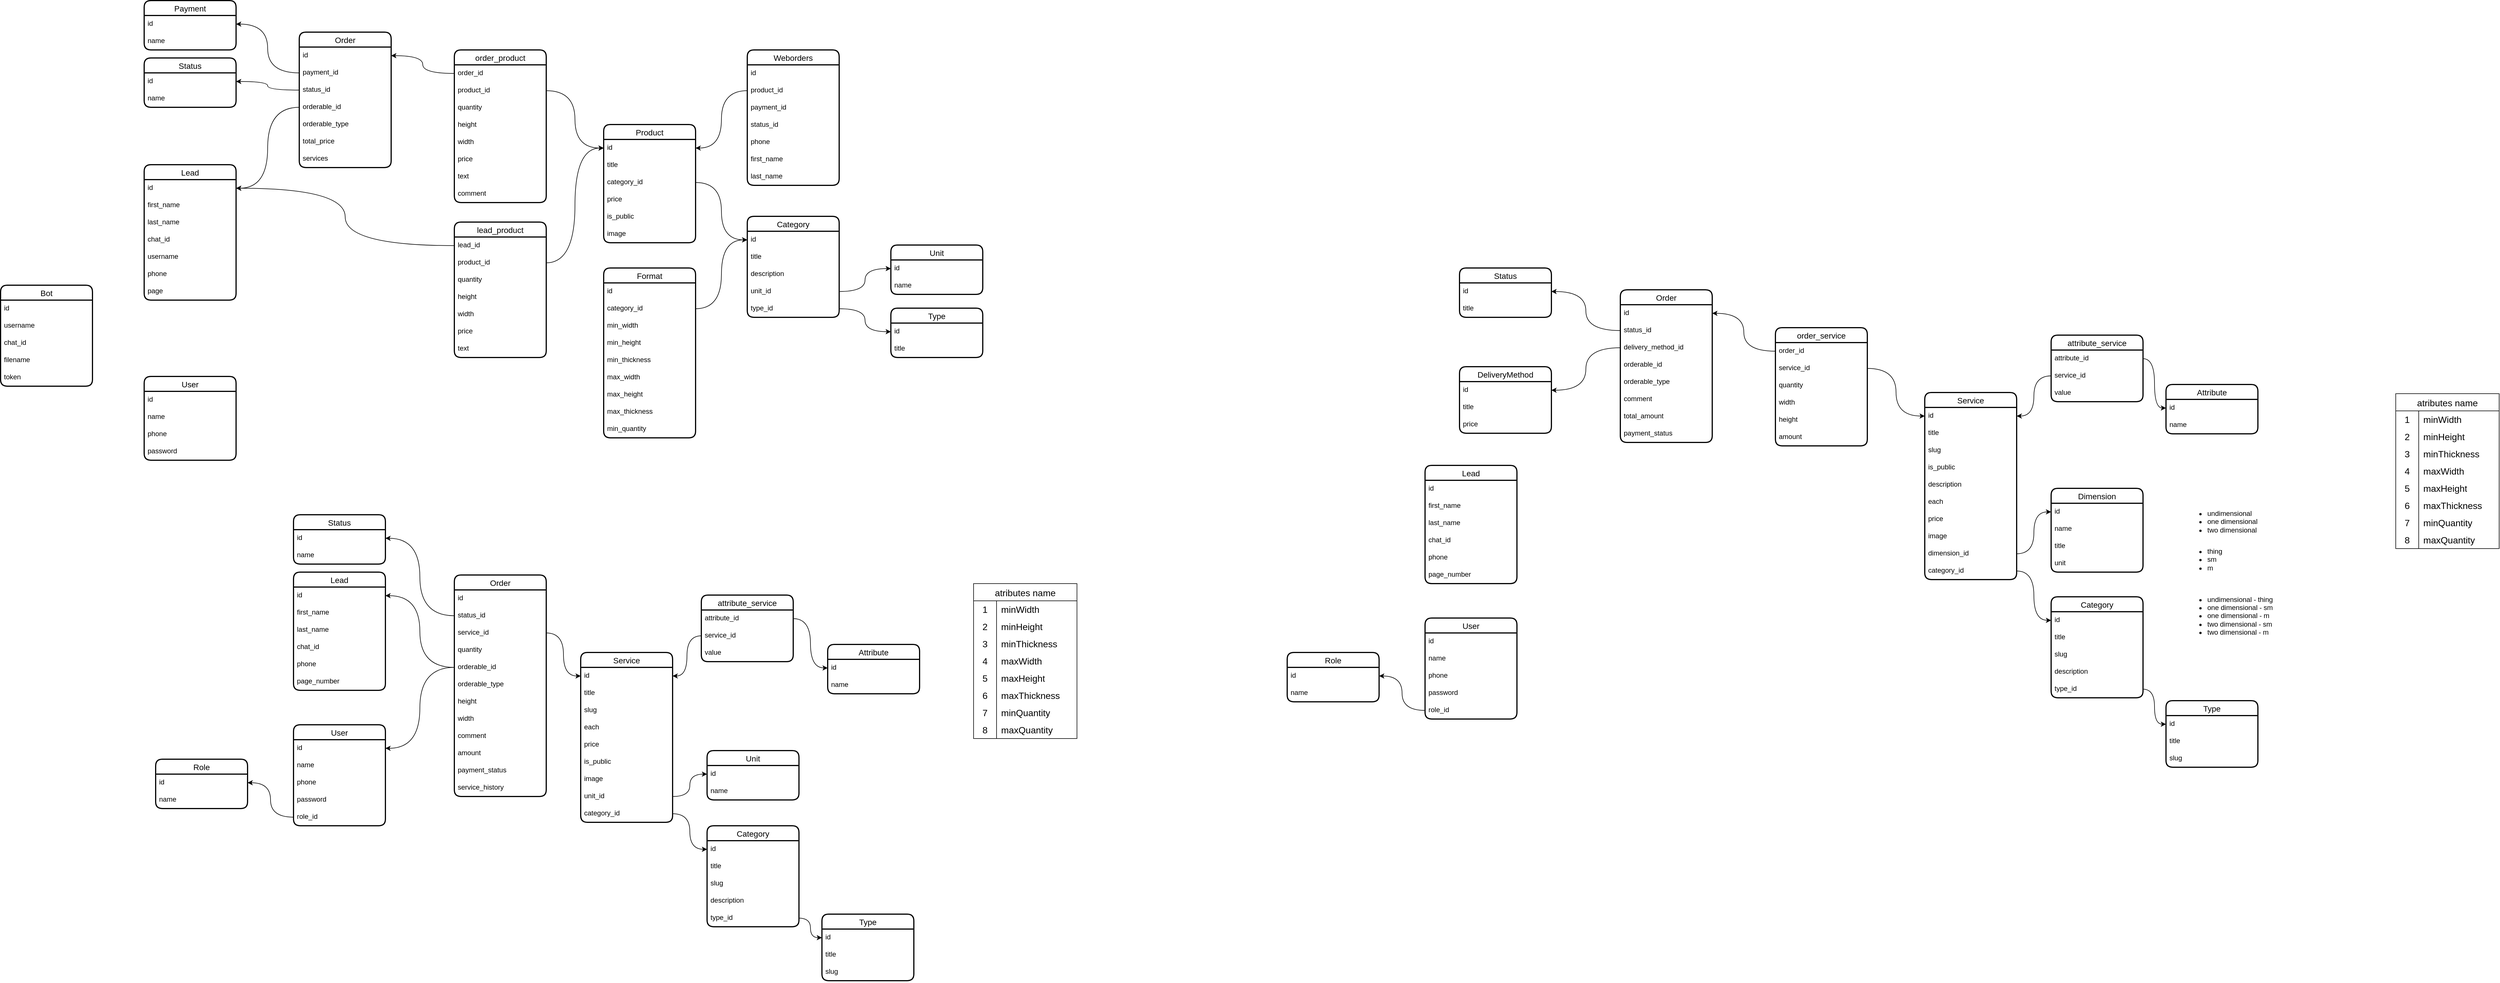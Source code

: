 <mxfile version="21.6.9" type="github">
  <diagram name="Страница — 1" id="qROckgiQK7EX2VFDrzop">
    <mxGraphModel dx="2261" dy="750" grid="1" gridSize="10" guides="1" tooltips="1" connect="1" arrows="1" fold="1" page="1" pageScale="1" pageWidth="827" pageHeight="1169" math="0" shadow="0">
      <root>
        <mxCell id="0" />
        <mxCell id="1" parent="0" />
        <mxCell id="SY21hBNfIm9IbBHmOsaL-1" value="User" style="swimlane;fontStyle=0;childLayout=stackLayout;horizontal=1;startSize=26;horizontalStack=0;resizeParent=1;resizeParentMax=0;resizeLast=0;collapsible=1;marginBottom=0;align=center;fontSize=14;strokeWidth=2;rounded=1;shadow=0;glass=0;swimlaneLine=1;" parent="1" vertex="1">
          <mxGeometry x="-540" y="685" width="160" height="146" as="geometry" />
        </mxCell>
        <mxCell id="SY21hBNfIm9IbBHmOsaL-2" value="id" style="text;strokeColor=none;fillColor=none;spacingLeft=4;spacingRight=4;overflow=hidden;rotatable=0;points=[[0,0.5],[1,0.5]];portConstraint=eastwest;fontSize=12;whiteSpace=wrap;html=1;" parent="SY21hBNfIm9IbBHmOsaL-1" vertex="1">
          <mxGeometry y="26" width="160" height="30" as="geometry" />
        </mxCell>
        <mxCell id="SY21hBNfIm9IbBHmOsaL-3" value="name" style="text;strokeColor=none;fillColor=none;spacingLeft=4;spacingRight=4;overflow=hidden;rotatable=0;points=[[0,0.5],[1,0.5]];portConstraint=eastwest;fontSize=12;whiteSpace=wrap;html=1;" parent="SY21hBNfIm9IbBHmOsaL-1" vertex="1">
          <mxGeometry y="56" width="160" height="30" as="geometry" />
        </mxCell>
        <mxCell id="SY21hBNfIm9IbBHmOsaL-4" value="phone" style="text;strokeColor=none;fillColor=none;spacingLeft=4;spacingRight=4;overflow=hidden;rotatable=0;points=[[0,0.5],[1,0.5]];portConstraint=eastwest;fontSize=12;whiteSpace=wrap;html=1;" parent="SY21hBNfIm9IbBHmOsaL-1" vertex="1">
          <mxGeometry y="86" width="160" height="30" as="geometry" />
        </mxCell>
        <mxCell id="SY21hBNfIm9IbBHmOsaL-5" value="password" style="text;strokeColor=none;fillColor=none;spacingLeft=4;spacingRight=4;overflow=hidden;rotatable=0;points=[[0,0.5],[1,0.5]];portConstraint=eastwest;fontSize=12;whiteSpace=wrap;html=1;" parent="SY21hBNfIm9IbBHmOsaL-1" vertex="1">
          <mxGeometry y="116" width="160" height="30" as="geometry" />
        </mxCell>
        <mxCell id="SY21hBNfIm9IbBHmOsaL-7" value="Product" style="swimlane;fontStyle=0;childLayout=stackLayout;horizontal=1;startSize=26;horizontalStack=0;resizeParent=1;resizeParentMax=0;resizeLast=0;collapsible=1;marginBottom=0;align=center;fontSize=14;strokeWidth=2;rounded=1;shadow=0;glass=0;swimlaneLine=1;" parent="1" vertex="1">
          <mxGeometry x="260" y="246" width="160" height="206" as="geometry" />
        </mxCell>
        <mxCell id="SY21hBNfIm9IbBHmOsaL-8" value="id" style="text;strokeColor=none;fillColor=none;spacingLeft=4;spacingRight=4;overflow=hidden;rotatable=0;points=[[0,0.5],[1,0.5]];portConstraint=eastwest;fontSize=12;whiteSpace=wrap;html=1;" parent="SY21hBNfIm9IbBHmOsaL-7" vertex="1">
          <mxGeometry y="26" width="160" height="30" as="geometry" />
        </mxCell>
        <mxCell id="SY21hBNfIm9IbBHmOsaL-9" value="title" style="text;strokeColor=none;fillColor=none;spacingLeft=4;spacingRight=4;overflow=hidden;rotatable=0;points=[[0,0.5],[1,0.5]];portConstraint=eastwest;fontSize=12;whiteSpace=wrap;html=1;" parent="SY21hBNfIm9IbBHmOsaL-7" vertex="1">
          <mxGeometry y="56" width="160" height="30" as="geometry" />
        </mxCell>
        <mxCell id="SY21hBNfIm9IbBHmOsaL-23" value="category_id" style="text;strokeColor=none;fillColor=none;spacingLeft=4;spacingRight=4;overflow=hidden;rotatable=0;points=[[0,0.5],[1,0.5]];portConstraint=eastwest;fontSize=12;whiteSpace=wrap;html=1;" parent="SY21hBNfIm9IbBHmOsaL-7" vertex="1">
          <mxGeometry y="86" width="160" height="30" as="geometry" />
        </mxCell>
        <mxCell id="SY21hBNfIm9IbBHmOsaL-30" value="price" style="text;strokeColor=none;fillColor=none;spacingLeft=4;spacingRight=4;overflow=hidden;rotatable=0;points=[[0,0.5],[1,0.5]];portConstraint=eastwest;fontSize=12;whiteSpace=wrap;html=1;" parent="SY21hBNfIm9IbBHmOsaL-7" vertex="1">
          <mxGeometry y="116" width="160" height="30" as="geometry" />
        </mxCell>
        <mxCell id="7o0h_ihbPbsGgDrwecdZ-12" value="is_public" style="text;strokeColor=none;fillColor=none;spacingLeft=4;spacingRight=4;overflow=hidden;rotatable=0;points=[[0,0.5],[1,0.5]];portConstraint=eastwest;fontSize=12;whiteSpace=wrap;html=1;" parent="SY21hBNfIm9IbBHmOsaL-7" vertex="1">
          <mxGeometry y="146" width="160" height="30" as="geometry" />
        </mxCell>
        <mxCell id="LMjrIscxDw4CjKq5N1VE-20" value="image" style="text;strokeColor=none;fillColor=none;spacingLeft=4;spacingRight=4;overflow=hidden;rotatable=0;points=[[0,0.5],[1,0.5]];portConstraint=eastwest;fontSize=12;whiteSpace=wrap;html=1;" parent="SY21hBNfIm9IbBHmOsaL-7" vertex="1">
          <mxGeometry y="176" width="160" height="30" as="geometry" />
        </mxCell>
        <mxCell id="SY21hBNfIm9IbBHmOsaL-12" value="Category" style="swimlane;fontStyle=0;childLayout=stackLayout;horizontal=1;startSize=26;horizontalStack=0;resizeParent=1;resizeParentMax=0;resizeLast=0;collapsible=1;marginBottom=0;align=center;fontSize=14;strokeWidth=2;rounded=1;shadow=0;glass=0;swimlaneLine=1;" parent="1" vertex="1">
          <mxGeometry x="510" y="406" width="160" height="176" as="geometry" />
        </mxCell>
        <mxCell id="SY21hBNfIm9IbBHmOsaL-13" value="id" style="text;strokeColor=none;fillColor=none;spacingLeft=4;spacingRight=4;overflow=hidden;rotatable=0;points=[[0,0.5],[1,0.5]];portConstraint=eastwest;fontSize=12;whiteSpace=wrap;html=1;" parent="SY21hBNfIm9IbBHmOsaL-12" vertex="1">
          <mxGeometry y="26" width="160" height="30" as="geometry" />
        </mxCell>
        <mxCell id="SY21hBNfIm9IbBHmOsaL-14" value="title" style="text;strokeColor=none;fillColor=none;spacingLeft=4;spacingRight=4;overflow=hidden;rotatable=0;points=[[0,0.5],[1,0.5]];portConstraint=eastwest;fontSize=12;whiteSpace=wrap;html=1;" parent="SY21hBNfIm9IbBHmOsaL-12" vertex="1">
          <mxGeometry y="56" width="160" height="30" as="geometry" />
        </mxCell>
        <mxCell id="SY21hBNfIm9IbBHmOsaL-19" value="description" style="text;strokeColor=none;fillColor=none;spacingLeft=4;spacingRight=4;overflow=hidden;rotatable=0;points=[[0,0.5],[1,0.5]];portConstraint=eastwest;fontSize=12;whiteSpace=wrap;html=1;" parent="SY21hBNfIm9IbBHmOsaL-12" vertex="1">
          <mxGeometry y="86" width="160" height="30" as="geometry" />
        </mxCell>
        <mxCell id="X0GgLs3BWVqWXSFDgRPY-4" value="unit_id" style="text;strokeColor=none;fillColor=none;spacingLeft=4;spacingRight=4;overflow=hidden;rotatable=0;points=[[0,0.5],[1,0.5]];portConstraint=eastwest;fontSize=12;whiteSpace=wrap;html=1;" parent="SY21hBNfIm9IbBHmOsaL-12" vertex="1">
          <mxGeometry y="116" width="160" height="30" as="geometry" />
        </mxCell>
        <mxCell id="SY21hBNfIm9IbBHmOsaL-20" value="type_id" style="text;strokeColor=none;fillColor=none;spacingLeft=4;spacingRight=4;overflow=hidden;rotatable=0;points=[[0,0.5],[1,0.5]];portConstraint=eastwest;fontSize=12;whiteSpace=wrap;html=1;" parent="SY21hBNfIm9IbBHmOsaL-12" vertex="1">
          <mxGeometry y="146" width="160" height="30" as="geometry" />
        </mxCell>
        <mxCell id="SY21hBNfIm9IbBHmOsaL-15" value="Type" style="swimlane;fontStyle=0;childLayout=stackLayout;horizontal=1;startSize=26;horizontalStack=0;resizeParent=1;resizeParentMax=0;resizeLast=0;collapsible=1;marginBottom=0;align=center;fontSize=14;strokeWidth=2;rounded=1;shadow=0;glass=0;swimlaneLine=1;" parent="1" vertex="1">
          <mxGeometry x="760" y="566" width="160" height="86" as="geometry" />
        </mxCell>
        <mxCell id="SY21hBNfIm9IbBHmOsaL-16" value="id" style="text;strokeColor=none;fillColor=none;spacingLeft=4;spacingRight=4;overflow=hidden;rotatable=0;points=[[0,0.5],[1,0.5]];portConstraint=eastwest;fontSize=12;whiteSpace=wrap;html=1;" parent="SY21hBNfIm9IbBHmOsaL-15" vertex="1">
          <mxGeometry y="26" width="160" height="30" as="geometry" />
        </mxCell>
        <mxCell id="SY21hBNfIm9IbBHmOsaL-17" value="title" style="text;strokeColor=none;fillColor=none;spacingLeft=4;spacingRight=4;overflow=hidden;rotatable=0;points=[[0,0.5],[1,0.5]];portConstraint=eastwest;fontSize=12;whiteSpace=wrap;html=1;" parent="SY21hBNfIm9IbBHmOsaL-15" vertex="1">
          <mxGeometry y="56" width="160" height="30" as="geometry" />
        </mxCell>
        <mxCell id="qcaacb9xeK4z4RJ31xob-22" value="Order" style="swimlane;fontStyle=0;childLayout=stackLayout;horizontal=1;startSize=26;horizontalStack=0;resizeParent=1;resizeParentMax=0;resizeLast=0;collapsible=1;marginBottom=0;align=center;fontSize=14;strokeWidth=2;rounded=1;shadow=0;glass=0;swimlaneLine=1;" parent="1" vertex="1">
          <mxGeometry x="-270" y="85" width="160" height="236" as="geometry" />
        </mxCell>
        <mxCell id="qcaacb9xeK4z4RJ31xob-23" value="id" style="text;strokeColor=none;fillColor=none;spacingLeft=4;spacingRight=4;overflow=hidden;rotatable=0;points=[[0,0.5],[1,0.5]];portConstraint=eastwest;fontSize=12;whiteSpace=wrap;html=1;" parent="qcaacb9xeK4z4RJ31xob-22" vertex="1">
          <mxGeometry y="26" width="160" height="30" as="geometry" />
        </mxCell>
        <mxCell id="LMjrIscxDw4CjKq5N1VE-9" value="payment_id" style="text;strokeColor=none;fillColor=none;spacingLeft=4;spacingRight=4;overflow=hidden;rotatable=0;points=[[0,0.5],[1,0.5]];portConstraint=eastwest;fontSize=12;whiteSpace=wrap;html=1;" parent="qcaacb9xeK4z4RJ31xob-22" vertex="1">
          <mxGeometry y="56" width="160" height="30" as="geometry" />
        </mxCell>
        <mxCell id="qcaacb9xeK4z4RJ31xob-41" value="status_id" style="text;strokeColor=none;fillColor=none;spacingLeft=4;spacingRight=4;overflow=hidden;rotatable=0;points=[[0,0.5],[1,0.5]];portConstraint=eastwest;fontSize=12;whiteSpace=wrap;html=1;" parent="qcaacb9xeK4z4RJ31xob-22" vertex="1">
          <mxGeometry y="86" width="160" height="30" as="geometry" />
        </mxCell>
        <mxCell id="qcaacb9xeK4z4RJ31xob-24" value="orderable_id" style="text;strokeColor=none;fillColor=none;spacingLeft=4;spacingRight=4;overflow=hidden;rotatable=0;points=[[0,0.5],[1,0.5]];portConstraint=eastwest;fontSize=12;whiteSpace=wrap;html=1;" parent="qcaacb9xeK4z4RJ31xob-22" vertex="1">
          <mxGeometry y="116" width="160" height="30" as="geometry" />
        </mxCell>
        <mxCell id="LMjrIscxDw4CjKq5N1VE-41" value="orderable_type" style="text;strokeColor=none;fillColor=none;spacingLeft=4;spacingRight=4;overflow=hidden;rotatable=0;points=[[0,0.5],[1,0.5]];portConstraint=eastwest;fontSize=12;whiteSpace=wrap;html=1;" parent="qcaacb9xeK4z4RJ31xob-22" vertex="1">
          <mxGeometry y="146" width="160" height="30" as="geometry" />
        </mxCell>
        <mxCell id="7o0h_ihbPbsGgDrwecdZ-11" value="total_price" style="text;strokeColor=none;fillColor=none;spacingLeft=4;spacingRight=4;overflow=hidden;rotatable=0;points=[[0,0.5],[1,0.5]];portConstraint=eastwest;fontSize=12;whiteSpace=wrap;html=1;" parent="qcaacb9xeK4z4RJ31xob-22" vertex="1">
          <mxGeometry y="176" width="160" height="30" as="geometry" />
        </mxCell>
        <mxCell id="qcaacb9xeK4z4RJ31xob-42" value="services" style="text;strokeColor=none;fillColor=none;spacingLeft=4;spacingRight=4;overflow=hidden;rotatable=0;points=[[0,0.5],[1,0.5]];portConstraint=eastwest;fontSize=12;whiteSpace=wrap;html=1;" parent="qcaacb9xeK4z4RJ31xob-22" vertex="1">
          <mxGeometry y="206" width="160" height="30" as="geometry" />
        </mxCell>
        <mxCell id="qcaacb9xeK4z4RJ31xob-28" value="Lead" style="swimlane;fontStyle=0;childLayout=stackLayout;horizontal=1;startSize=26;horizontalStack=0;resizeParent=1;resizeParentMax=0;resizeLast=0;collapsible=1;marginBottom=0;align=center;fontSize=14;strokeWidth=2;rounded=1;shadow=0;glass=0;swimlaneLine=1;" parent="1" vertex="1">
          <mxGeometry x="-540" y="316" width="160" height="236" as="geometry" />
        </mxCell>
        <mxCell id="qcaacb9xeK4z4RJ31xob-29" value="id" style="text;strokeColor=none;fillColor=none;spacingLeft=4;spacingRight=4;overflow=hidden;rotatable=0;points=[[0,0.5],[1,0.5]];portConstraint=eastwest;fontSize=12;whiteSpace=wrap;html=1;" parent="qcaacb9xeK4z4RJ31xob-28" vertex="1">
          <mxGeometry y="26" width="160" height="30" as="geometry" />
        </mxCell>
        <mxCell id="qcaacb9xeK4z4RJ31xob-30" value="first_name" style="text;strokeColor=none;fillColor=none;spacingLeft=4;spacingRight=4;overflow=hidden;rotatable=0;points=[[0,0.5],[1,0.5]];portConstraint=eastwest;fontSize=12;whiteSpace=wrap;html=1;" parent="qcaacb9xeK4z4RJ31xob-28" vertex="1">
          <mxGeometry y="56" width="160" height="30" as="geometry" />
        </mxCell>
        <mxCell id="qcaacb9xeK4z4RJ31xob-31" value="last_name" style="text;strokeColor=none;fillColor=none;spacingLeft=4;spacingRight=4;overflow=hidden;rotatable=0;points=[[0,0.5],[1,0.5]];portConstraint=eastwest;fontSize=12;whiteSpace=wrap;html=1;" parent="qcaacb9xeK4z4RJ31xob-28" vertex="1">
          <mxGeometry y="86" width="160" height="30" as="geometry" />
        </mxCell>
        <mxCell id="qcaacb9xeK4z4RJ31xob-32" value="chat_id" style="text;strokeColor=none;fillColor=none;spacingLeft=4;spacingRight=4;overflow=hidden;rotatable=0;points=[[0,0.5],[1,0.5]];portConstraint=eastwest;fontSize=12;whiteSpace=wrap;html=1;" parent="qcaacb9xeK4z4RJ31xob-28" vertex="1">
          <mxGeometry y="116" width="160" height="30" as="geometry" />
        </mxCell>
        <mxCell id="LMjrIscxDw4CjKq5N1VE-16" value="username" style="text;strokeColor=none;fillColor=none;spacingLeft=4;spacingRight=4;overflow=hidden;rotatable=0;points=[[0,0.5],[1,0.5]];portConstraint=eastwest;fontSize=12;whiteSpace=wrap;html=1;" parent="qcaacb9xeK4z4RJ31xob-28" vertex="1">
          <mxGeometry y="146" width="160" height="30" as="geometry" />
        </mxCell>
        <mxCell id="LMjrIscxDw4CjKq5N1VE-17" value="phone" style="text;strokeColor=none;fillColor=none;spacingLeft=4;spacingRight=4;overflow=hidden;rotatable=0;points=[[0,0.5],[1,0.5]];portConstraint=eastwest;fontSize=12;whiteSpace=wrap;html=1;" parent="qcaacb9xeK4z4RJ31xob-28" vertex="1">
          <mxGeometry y="176" width="160" height="30" as="geometry" />
        </mxCell>
        <mxCell id="voEbIVFLHZdFF6JnjKs6-2" value="page" style="text;strokeColor=none;fillColor=none;spacingLeft=4;spacingRight=4;overflow=hidden;rotatable=0;points=[[0,0.5],[1,0.5]];portConstraint=eastwest;fontSize=12;whiteSpace=wrap;html=1;" parent="qcaacb9xeK4z4RJ31xob-28" vertex="1">
          <mxGeometry y="206" width="160" height="30" as="geometry" />
        </mxCell>
        <mxCell id="qcaacb9xeK4z4RJ31xob-33" value="order_product" style="swimlane;fontStyle=0;childLayout=stackLayout;horizontal=1;startSize=26;horizontalStack=0;resizeParent=1;resizeParentMax=0;resizeLast=0;collapsible=1;marginBottom=0;align=center;fontSize=14;strokeWidth=2;rounded=1;shadow=0;glass=0;swimlaneLine=1;" parent="1" vertex="1">
          <mxGeometry y="116" width="160" height="266" as="geometry" />
        </mxCell>
        <mxCell id="qcaacb9xeK4z4RJ31xob-35" value="order_id" style="text;strokeColor=none;fillColor=none;spacingLeft=4;spacingRight=4;overflow=hidden;rotatable=0;points=[[0,0.5],[1,0.5]];portConstraint=eastwest;fontSize=12;whiteSpace=wrap;html=1;" parent="qcaacb9xeK4z4RJ31xob-33" vertex="1">
          <mxGeometry y="26" width="160" height="30" as="geometry" />
        </mxCell>
        <mxCell id="qcaacb9xeK4z4RJ31xob-36" value="product_id" style="text;strokeColor=none;fillColor=none;spacingLeft=4;spacingRight=4;overflow=hidden;rotatable=0;points=[[0,0.5],[1,0.5]];portConstraint=eastwest;fontSize=12;whiteSpace=wrap;html=1;" parent="qcaacb9xeK4z4RJ31xob-33" vertex="1">
          <mxGeometry y="56" width="160" height="30" as="geometry" />
        </mxCell>
        <mxCell id="qcaacb9xeK4z4RJ31xob-40" value="quantity" style="text;strokeColor=none;fillColor=none;spacingLeft=4;spacingRight=4;overflow=hidden;rotatable=0;points=[[0,0.5],[1,0.5]];portConstraint=eastwest;fontSize=12;whiteSpace=wrap;html=1;" parent="qcaacb9xeK4z4RJ31xob-33" vertex="1">
          <mxGeometry y="86" width="160" height="30" as="geometry" />
        </mxCell>
        <mxCell id="qcaacb9xeK4z4RJ31xob-8" value="height" style="text;strokeColor=none;fillColor=none;spacingLeft=4;spacingRight=4;overflow=hidden;rotatable=0;points=[[0,0.5],[1,0.5]];portConstraint=eastwest;fontSize=12;whiteSpace=wrap;html=1;" parent="qcaacb9xeK4z4RJ31xob-33" vertex="1">
          <mxGeometry y="116" width="160" height="30" as="geometry" />
        </mxCell>
        <mxCell id="qcaacb9xeK4z4RJ31xob-7" value="width" style="text;strokeColor=none;fillColor=none;spacingLeft=4;spacingRight=4;overflow=hidden;rotatable=0;points=[[0,0.5],[1,0.5]];portConstraint=eastwest;fontSize=12;whiteSpace=wrap;html=1;" parent="qcaacb9xeK4z4RJ31xob-33" vertex="1">
          <mxGeometry y="146" width="160" height="30" as="geometry" />
        </mxCell>
        <mxCell id="qcaacb9xeK4z4RJ31xob-50" value="price" style="text;strokeColor=none;fillColor=none;spacingLeft=4;spacingRight=4;overflow=hidden;rotatable=0;points=[[0,0.5],[1,0.5]];portConstraint=eastwest;fontSize=12;whiteSpace=wrap;html=1;" parent="qcaacb9xeK4z4RJ31xob-33" vertex="1">
          <mxGeometry y="176" width="160" height="30" as="geometry" />
        </mxCell>
        <mxCell id="qcaacb9xeK4z4RJ31xob-51" value="text" style="text;strokeColor=none;fillColor=none;spacingLeft=4;spacingRight=4;overflow=hidden;rotatable=0;points=[[0,0.5],[1,0.5]];portConstraint=eastwest;fontSize=12;whiteSpace=wrap;html=1;" parent="qcaacb9xeK4z4RJ31xob-33" vertex="1">
          <mxGeometry y="206" width="160" height="30" as="geometry" />
        </mxCell>
        <mxCell id="xl0kYnRSS6Lmj8lDdMPx-1" value="comment" style="text;strokeColor=none;fillColor=none;spacingLeft=4;spacingRight=4;overflow=hidden;rotatable=0;points=[[0,0.5],[1,0.5]];portConstraint=eastwest;fontSize=12;whiteSpace=wrap;html=1;" parent="qcaacb9xeK4z4RJ31xob-33" vertex="1">
          <mxGeometry y="236" width="160" height="30" as="geometry" />
        </mxCell>
        <mxCell id="qcaacb9xeK4z4RJ31xob-38" style="edgeStyle=orthogonalEdgeStyle;rounded=0;orthogonalLoop=1;jettySize=auto;html=1;entryX=0;entryY=0.5;entryDx=0;entryDy=0;curved=1;" parent="1" source="qcaacb9xeK4z4RJ31xob-36" target="SY21hBNfIm9IbBHmOsaL-8" edge="1">
          <mxGeometry relative="1" as="geometry" />
        </mxCell>
        <mxCell id="qcaacb9xeK4z4RJ31xob-39" style="edgeStyle=orthogonalEdgeStyle;rounded=0;orthogonalLoop=1;jettySize=auto;html=1;entryX=1;entryY=0.5;entryDx=0;entryDy=0;curved=1;" parent="1" source="qcaacb9xeK4z4RJ31xob-35" target="qcaacb9xeK4z4RJ31xob-23" edge="1">
          <mxGeometry relative="1" as="geometry" />
        </mxCell>
        <mxCell id="qcaacb9xeK4z4RJ31xob-55" value="Bot" style="swimlane;fontStyle=0;childLayout=stackLayout;horizontal=1;startSize=26;horizontalStack=0;resizeParent=1;resizeParentMax=0;resizeLast=0;collapsible=1;marginBottom=0;align=center;fontSize=14;strokeWidth=2;rounded=1;shadow=0;glass=0;swimlaneLine=1;" parent="1" vertex="1">
          <mxGeometry x="-790" y="526" width="160" height="176" as="geometry" />
        </mxCell>
        <mxCell id="qcaacb9xeK4z4RJ31xob-56" value="id" style="text;strokeColor=none;fillColor=none;spacingLeft=4;spacingRight=4;overflow=hidden;rotatable=0;points=[[0,0.5],[1,0.5]];portConstraint=eastwest;fontSize=12;whiteSpace=wrap;html=1;" parent="qcaacb9xeK4z4RJ31xob-55" vertex="1">
          <mxGeometry y="26" width="160" height="30" as="geometry" />
        </mxCell>
        <mxCell id="qcaacb9xeK4z4RJ31xob-57" value="username" style="text;strokeColor=none;fillColor=none;spacingLeft=4;spacingRight=4;overflow=hidden;rotatable=0;points=[[0,0.5],[1,0.5]];portConstraint=eastwest;fontSize=12;whiteSpace=wrap;html=1;" parent="qcaacb9xeK4z4RJ31xob-55" vertex="1">
          <mxGeometry y="56" width="160" height="30" as="geometry" />
        </mxCell>
        <mxCell id="qcaacb9xeK4z4RJ31xob-58" value="chat_id" style="text;strokeColor=none;fillColor=none;spacingLeft=4;spacingRight=4;overflow=hidden;rotatable=0;points=[[0,0.5],[1,0.5]];portConstraint=eastwest;fontSize=12;whiteSpace=wrap;html=1;" parent="qcaacb9xeK4z4RJ31xob-55" vertex="1">
          <mxGeometry y="86" width="160" height="30" as="geometry" />
        </mxCell>
        <mxCell id="LMjrIscxDw4CjKq5N1VE-19" value="filename" style="text;strokeColor=none;fillColor=none;spacingLeft=4;spacingRight=4;overflow=hidden;rotatable=0;points=[[0,0.5],[1,0.5]];portConstraint=eastwest;fontSize=12;whiteSpace=wrap;html=1;" parent="qcaacb9xeK4z4RJ31xob-55" vertex="1">
          <mxGeometry y="116" width="160" height="30" as="geometry" />
        </mxCell>
        <mxCell id="LMjrIscxDw4CjKq5N1VE-24" value="token" style="text;strokeColor=none;fillColor=none;spacingLeft=4;spacingRight=4;overflow=hidden;rotatable=0;points=[[0,0.5],[1,0.5]];portConstraint=eastwest;fontSize=12;whiteSpace=wrap;html=1;" parent="qcaacb9xeK4z4RJ31xob-55" vertex="1">
          <mxGeometry y="146" width="160" height="30" as="geometry" />
        </mxCell>
        <mxCell id="X0GgLs3BWVqWXSFDgRPY-1" value="Unit" style="swimlane;fontStyle=0;childLayout=stackLayout;horizontal=1;startSize=26;horizontalStack=0;resizeParent=1;resizeParentMax=0;resizeLast=0;collapsible=1;marginBottom=0;align=center;fontSize=14;strokeWidth=2;rounded=1;shadow=0;glass=0;swimlaneLine=1;" parent="1" vertex="1">
          <mxGeometry x="760" y="456" width="160" height="86" as="geometry" />
        </mxCell>
        <mxCell id="X0GgLs3BWVqWXSFDgRPY-2" value="id" style="text;strokeColor=none;fillColor=none;spacingLeft=4;spacingRight=4;overflow=hidden;rotatable=0;points=[[0,0.5],[1,0.5]];portConstraint=eastwest;fontSize=12;whiteSpace=wrap;html=1;" parent="X0GgLs3BWVqWXSFDgRPY-1" vertex="1">
          <mxGeometry y="26" width="160" height="30" as="geometry" />
        </mxCell>
        <mxCell id="X0GgLs3BWVqWXSFDgRPY-3" value="name" style="text;strokeColor=none;fillColor=none;spacingLeft=4;spacingRight=4;overflow=hidden;rotatable=0;points=[[0,0.5],[1,0.5]];portConstraint=eastwest;fontSize=12;whiteSpace=wrap;html=1;" parent="X0GgLs3BWVqWXSFDgRPY-1" vertex="1">
          <mxGeometry y="56" width="160" height="30" as="geometry" />
        </mxCell>
        <mxCell id="X0GgLs3BWVqWXSFDgRPY-6" value="Format" style="swimlane;fontStyle=0;childLayout=stackLayout;horizontal=1;startSize=26;horizontalStack=0;resizeParent=1;resizeParentMax=0;resizeLast=0;collapsible=1;marginBottom=0;align=center;fontSize=14;strokeWidth=2;rounded=1;shadow=0;glass=0;swimlaneLine=1;" parent="1" vertex="1">
          <mxGeometry x="260" y="496" width="160" height="296" as="geometry" />
        </mxCell>
        <mxCell id="X0GgLs3BWVqWXSFDgRPY-7" value="id" style="text;strokeColor=none;fillColor=none;spacingLeft=4;spacingRight=4;overflow=hidden;rotatable=0;points=[[0,0.5],[1,0.5]];portConstraint=eastwest;fontSize=12;whiteSpace=wrap;html=1;" parent="X0GgLs3BWVqWXSFDgRPY-6" vertex="1">
          <mxGeometry y="26" width="160" height="30" as="geometry" />
        </mxCell>
        <mxCell id="X0GgLs3BWVqWXSFDgRPY-8" value="category_id" style="text;strokeColor=none;fillColor=none;spacingLeft=4;spacingRight=4;overflow=hidden;rotatable=0;points=[[0,0.5],[1,0.5]];portConstraint=eastwest;fontSize=12;whiteSpace=wrap;html=1;" parent="X0GgLs3BWVqWXSFDgRPY-6" vertex="1">
          <mxGeometry y="56" width="160" height="30" as="geometry" />
        </mxCell>
        <mxCell id="X0GgLs3BWVqWXSFDgRPY-11" value="min_width" style="text;strokeColor=none;fillColor=none;spacingLeft=4;spacingRight=4;overflow=hidden;rotatable=0;points=[[0,0.5],[1,0.5]];portConstraint=eastwest;fontSize=12;whiteSpace=wrap;html=1;" parent="X0GgLs3BWVqWXSFDgRPY-6" vertex="1">
          <mxGeometry y="86" width="160" height="30" as="geometry" />
        </mxCell>
        <mxCell id="X0GgLs3BWVqWXSFDgRPY-9" value="min_height" style="text;strokeColor=none;fillColor=none;spacingLeft=4;spacingRight=4;overflow=hidden;rotatable=0;points=[[0,0.5],[1,0.5]];portConstraint=eastwest;fontSize=12;whiteSpace=wrap;html=1;" parent="X0GgLs3BWVqWXSFDgRPY-6" vertex="1">
          <mxGeometry y="116" width="160" height="30" as="geometry" />
        </mxCell>
        <mxCell id="X0GgLs3BWVqWXSFDgRPY-13" value="min_thickness" style="text;strokeColor=none;fillColor=none;spacingLeft=4;spacingRight=4;overflow=hidden;rotatable=0;points=[[0,0.5],[1,0.5]];portConstraint=eastwest;fontSize=12;whiteSpace=wrap;html=1;" parent="X0GgLs3BWVqWXSFDgRPY-6" vertex="1">
          <mxGeometry y="146" width="160" height="30" as="geometry" />
        </mxCell>
        <mxCell id="X0GgLs3BWVqWXSFDgRPY-12" value="max_width" style="text;strokeColor=none;fillColor=none;spacingLeft=4;spacingRight=4;overflow=hidden;rotatable=0;points=[[0,0.5],[1,0.5]];portConstraint=eastwest;fontSize=12;whiteSpace=wrap;html=1;" parent="X0GgLs3BWVqWXSFDgRPY-6" vertex="1">
          <mxGeometry y="176" width="160" height="30" as="geometry" />
        </mxCell>
        <mxCell id="X0GgLs3BWVqWXSFDgRPY-10" value="max_height" style="text;strokeColor=none;fillColor=none;spacingLeft=4;spacingRight=4;overflow=hidden;rotatable=0;points=[[0,0.5],[1,0.5]];portConstraint=eastwest;fontSize=12;whiteSpace=wrap;html=1;" parent="X0GgLs3BWVqWXSFDgRPY-6" vertex="1">
          <mxGeometry y="206" width="160" height="30" as="geometry" />
        </mxCell>
        <mxCell id="X0GgLs3BWVqWXSFDgRPY-14" value="max_thickness" style="text;strokeColor=none;fillColor=none;spacingLeft=4;spacingRight=4;overflow=hidden;rotatable=0;points=[[0,0.5],[1,0.5]];portConstraint=eastwest;fontSize=12;whiteSpace=wrap;html=1;" parent="X0GgLs3BWVqWXSFDgRPY-6" vertex="1">
          <mxGeometry y="236" width="160" height="30" as="geometry" />
        </mxCell>
        <mxCell id="X0GgLs3BWVqWXSFDgRPY-16" value="min_quantity" style="text;strokeColor=none;fillColor=none;spacingLeft=4;spacingRight=4;overflow=hidden;rotatable=0;points=[[0,0.5],[1,0.5]];portConstraint=eastwest;fontSize=12;whiteSpace=wrap;html=1;" parent="X0GgLs3BWVqWXSFDgRPY-6" vertex="1">
          <mxGeometry y="266" width="160" height="30" as="geometry" />
        </mxCell>
        <mxCell id="LMjrIscxDw4CjKq5N1VE-1" value="Payment" style="swimlane;fontStyle=0;childLayout=stackLayout;horizontal=1;startSize=26;horizontalStack=0;resizeParent=1;resizeParentMax=0;resizeLast=0;collapsible=1;marginBottom=0;align=center;fontSize=14;strokeWidth=2;rounded=1;shadow=0;glass=0;swimlaneLine=1;" parent="1" vertex="1">
          <mxGeometry x="-540" y="30" width="160" height="86" as="geometry" />
        </mxCell>
        <mxCell id="LMjrIscxDw4CjKq5N1VE-2" value="id" style="text;strokeColor=none;fillColor=none;spacingLeft=4;spacingRight=4;overflow=hidden;rotatable=0;points=[[0,0.5],[1,0.5]];portConstraint=eastwest;fontSize=12;whiteSpace=wrap;html=1;" parent="LMjrIscxDw4CjKq5N1VE-1" vertex="1">
          <mxGeometry y="26" width="160" height="30" as="geometry" />
        </mxCell>
        <mxCell id="LMjrIscxDw4CjKq5N1VE-3" value="name" style="text;strokeColor=none;fillColor=none;spacingLeft=4;spacingRight=4;overflow=hidden;rotatable=0;points=[[0,0.5],[1,0.5]];portConstraint=eastwest;fontSize=12;whiteSpace=wrap;html=1;" parent="LMjrIscxDw4CjKq5N1VE-1" vertex="1">
          <mxGeometry y="56" width="160" height="30" as="geometry" />
        </mxCell>
        <mxCell id="LMjrIscxDw4CjKq5N1VE-10" style="edgeStyle=orthogonalEdgeStyle;rounded=0;orthogonalLoop=1;jettySize=auto;html=1;entryX=1;entryY=0.5;entryDx=0;entryDy=0;curved=1;" parent="1" source="LMjrIscxDw4CjKq5N1VE-9" target="LMjrIscxDw4CjKq5N1VE-2" edge="1">
          <mxGeometry relative="1" as="geometry" />
        </mxCell>
        <mxCell id="LMjrIscxDw4CjKq5N1VE-11" style="edgeStyle=orthogonalEdgeStyle;rounded=0;orthogonalLoop=1;jettySize=auto;html=1;entryX=1;entryY=0.5;entryDx=0;entryDy=0;curved=1;" parent="1" source="qcaacb9xeK4z4RJ31xob-41" target="LMjrIscxDw4CjKq5N1VE-7" edge="1">
          <mxGeometry relative="1" as="geometry" />
        </mxCell>
        <mxCell id="LMjrIscxDw4CjKq5N1VE-22" style="edgeStyle=orthogonalEdgeStyle;rounded=0;orthogonalLoop=1;jettySize=auto;html=1;entryX=1;entryY=0.5;entryDx=0;entryDy=0;curved=1;" parent="1" source="qcaacb9xeK4z4RJ31xob-24" target="qcaacb9xeK4z4RJ31xob-29" edge="1">
          <mxGeometry relative="1" as="geometry" />
        </mxCell>
        <mxCell id="LMjrIscxDw4CjKq5N1VE-6" value="Status" style="swimlane;fontStyle=0;childLayout=stackLayout;horizontal=1;startSize=26;horizontalStack=0;resizeParent=1;resizeParentMax=0;resizeLast=0;collapsible=1;marginBottom=0;align=center;fontSize=14;strokeWidth=2;rounded=1;shadow=0;glass=0;swimlaneLine=1;" parent="1" vertex="1">
          <mxGeometry x="-540" y="130" width="160" height="86" as="geometry" />
        </mxCell>
        <mxCell id="LMjrIscxDw4CjKq5N1VE-7" value="id" style="text;strokeColor=none;fillColor=none;spacingLeft=4;spacingRight=4;overflow=hidden;rotatable=0;points=[[0,0.5],[1,0.5]];portConstraint=eastwest;fontSize=12;whiteSpace=wrap;html=1;" parent="LMjrIscxDw4CjKq5N1VE-6" vertex="1">
          <mxGeometry y="26" width="160" height="30" as="geometry" />
        </mxCell>
        <mxCell id="LMjrIscxDw4CjKq5N1VE-8" value="name" style="text;strokeColor=none;fillColor=none;spacingLeft=4;spacingRight=4;overflow=hidden;rotatable=0;points=[[0,0.5],[1,0.5]];portConstraint=eastwest;fontSize=12;whiteSpace=wrap;html=1;" parent="LMjrIscxDw4CjKq5N1VE-6" vertex="1">
          <mxGeometry y="56" width="160" height="30" as="geometry" />
        </mxCell>
        <mxCell id="LMjrIscxDw4CjKq5N1VE-27" value="Weborders" style="swimlane;fontStyle=0;childLayout=stackLayout;horizontal=1;startSize=26;horizontalStack=0;resizeParent=1;resizeParentMax=0;resizeLast=0;collapsible=1;marginBottom=0;align=center;fontSize=14;strokeWidth=2;rounded=1;shadow=0;glass=0;swimlaneLine=1;" parent="1" vertex="1">
          <mxGeometry x="510" y="116" width="160" height="236" as="geometry" />
        </mxCell>
        <mxCell id="LMjrIscxDw4CjKq5N1VE-28" value="id" style="text;strokeColor=none;fillColor=none;spacingLeft=4;spacingRight=4;overflow=hidden;rotatable=0;points=[[0,0.5],[1,0.5]];portConstraint=eastwest;fontSize=12;whiteSpace=wrap;html=1;" parent="LMjrIscxDw4CjKq5N1VE-27" vertex="1">
          <mxGeometry y="26" width="160" height="30" as="geometry" />
        </mxCell>
        <mxCell id="LMjrIscxDw4CjKq5N1VE-52" value="product_id" style="text;strokeColor=none;fillColor=none;spacingLeft=4;spacingRight=4;overflow=hidden;rotatable=0;points=[[0,0.5],[1,0.5]];portConstraint=eastwest;fontSize=12;whiteSpace=wrap;html=1;" parent="LMjrIscxDw4CjKq5N1VE-27" vertex="1">
          <mxGeometry y="56" width="160" height="30" as="geometry" />
        </mxCell>
        <mxCell id="LMjrIscxDw4CjKq5N1VE-29" value="payment_id" style="text;strokeColor=none;fillColor=none;spacingLeft=4;spacingRight=4;overflow=hidden;rotatable=0;points=[[0,0.5],[1,0.5]];portConstraint=eastwest;fontSize=12;whiteSpace=wrap;html=1;" parent="LMjrIscxDw4CjKq5N1VE-27" vertex="1">
          <mxGeometry y="86" width="160" height="30" as="geometry" />
        </mxCell>
        <mxCell id="LMjrIscxDw4CjKq5N1VE-30" value="status_id" style="text;strokeColor=none;fillColor=none;spacingLeft=4;spacingRight=4;overflow=hidden;rotatable=0;points=[[0,0.5],[1,0.5]];portConstraint=eastwest;fontSize=12;whiteSpace=wrap;html=1;" parent="LMjrIscxDw4CjKq5N1VE-27" vertex="1">
          <mxGeometry y="116" width="160" height="30" as="geometry" />
        </mxCell>
        <mxCell id="LMjrIscxDw4CjKq5N1VE-49" value="phone" style="text;strokeColor=none;fillColor=none;spacingLeft=4;spacingRight=4;overflow=hidden;rotatable=0;points=[[0,0.5],[1,0.5]];portConstraint=eastwest;fontSize=12;whiteSpace=wrap;html=1;" parent="LMjrIscxDw4CjKq5N1VE-27" vertex="1">
          <mxGeometry y="146" width="160" height="30" as="geometry" />
        </mxCell>
        <mxCell id="LMjrIscxDw4CjKq5N1VE-50" value="first_name" style="text;strokeColor=none;fillColor=none;spacingLeft=4;spacingRight=4;overflow=hidden;rotatable=0;points=[[0,0.5],[1,0.5]];portConstraint=eastwest;fontSize=12;whiteSpace=wrap;html=1;" parent="LMjrIscxDw4CjKq5N1VE-27" vertex="1">
          <mxGeometry y="176" width="160" height="30" as="geometry" />
        </mxCell>
        <mxCell id="LMjrIscxDw4CjKq5N1VE-51" value="last_name" style="text;strokeColor=none;fillColor=none;spacingLeft=4;spacingRight=4;overflow=hidden;rotatable=0;points=[[0,0.5],[1,0.5]];portConstraint=eastwest;fontSize=12;whiteSpace=wrap;html=1;" parent="LMjrIscxDw4CjKq5N1VE-27" vertex="1">
          <mxGeometry y="206" width="160" height="30" as="geometry" />
        </mxCell>
        <mxCell id="LMjrIscxDw4CjKq5N1VE-53" style="edgeStyle=orthogonalEdgeStyle;rounded=0;orthogonalLoop=1;jettySize=auto;html=1;entryX=1;entryY=0.5;entryDx=0;entryDy=0;curved=1;" parent="1" source="LMjrIscxDw4CjKq5N1VE-52" target="SY21hBNfIm9IbBHmOsaL-8" edge="1">
          <mxGeometry relative="1" as="geometry" />
        </mxCell>
        <mxCell id="LMjrIscxDw4CjKq5N1VE-54" style="edgeStyle=orthogonalEdgeStyle;rounded=0;orthogonalLoop=1;jettySize=auto;html=1;entryX=0;entryY=0.5;entryDx=0;entryDy=0;curved=1;" parent="1" source="SY21hBNfIm9IbBHmOsaL-23" target="SY21hBNfIm9IbBHmOsaL-13" edge="1">
          <mxGeometry relative="1" as="geometry" />
        </mxCell>
        <mxCell id="LMjrIscxDw4CjKq5N1VE-56" style="edgeStyle=orthogonalEdgeStyle;rounded=0;orthogonalLoop=1;jettySize=auto;html=1;entryX=0;entryY=0.5;entryDx=0;entryDy=0;curved=1;" parent="1" source="X0GgLs3BWVqWXSFDgRPY-8" target="SY21hBNfIm9IbBHmOsaL-13" edge="1">
          <mxGeometry relative="1" as="geometry" />
        </mxCell>
        <mxCell id="LMjrIscxDw4CjKq5N1VE-59" value="lead_product" style="swimlane;fontStyle=0;childLayout=stackLayout;horizontal=1;startSize=26;horizontalStack=0;resizeParent=1;resizeParentMax=0;resizeLast=0;collapsible=1;marginBottom=0;align=center;fontSize=14;strokeWidth=2;rounded=1;shadow=0;glass=0;swimlaneLine=1;" parent="1" vertex="1">
          <mxGeometry y="416" width="160" height="236" as="geometry" />
        </mxCell>
        <mxCell id="LMjrIscxDw4CjKq5N1VE-60" value="lead_id" style="text;strokeColor=none;fillColor=none;spacingLeft=4;spacingRight=4;overflow=hidden;rotatable=0;points=[[0,0.5],[1,0.5]];portConstraint=eastwest;fontSize=12;whiteSpace=wrap;html=1;" parent="LMjrIscxDw4CjKq5N1VE-59" vertex="1">
          <mxGeometry y="26" width="160" height="30" as="geometry" />
        </mxCell>
        <mxCell id="LMjrIscxDw4CjKq5N1VE-61" value="product_id" style="text;strokeColor=none;fillColor=none;spacingLeft=4;spacingRight=4;overflow=hidden;rotatable=0;points=[[0,0.5],[1,0.5]];portConstraint=eastwest;fontSize=12;whiteSpace=wrap;html=1;" parent="LMjrIscxDw4CjKq5N1VE-59" vertex="1">
          <mxGeometry y="56" width="160" height="30" as="geometry" />
        </mxCell>
        <mxCell id="LMjrIscxDw4CjKq5N1VE-62" value="quantity" style="text;strokeColor=none;fillColor=none;spacingLeft=4;spacingRight=4;overflow=hidden;rotatable=0;points=[[0,0.5],[1,0.5]];portConstraint=eastwest;fontSize=12;whiteSpace=wrap;html=1;" parent="LMjrIscxDw4CjKq5N1VE-59" vertex="1">
          <mxGeometry y="86" width="160" height="30" as="geometry" />
        </mxCell>
        <mxCell id="LMjrIscxDw4CjKq5N1VE-63" value="height" style="text;strokeColor=none;fillColor=none;spacingLeft=4;spacingRight=4;overflow=hidden;rotatable=0;points=[[0,0.5],[1,0.5]];portConstraint=eastwest;fontSize=12;whiteSpace=wrap;html=1;" parent="LMjrIscxDw4CjKq5N1VE-59" vertex="1">
          <mxGeometry y="116" width="160" height="30" as="geometry" />
        </mxCell>
        <mxCell id="LMjrIscxDw4CjKq5N1VE-64" value="width" style="text;strokeColor=none;fillColor=none;spacingLeft=4;spacingRight=4;overflow=hidden;rotatable=0;points=[[0,0.5],[1,0.5]];portConstraint=eastwest;fontSize=12;whiteSpace=wrap;html=1;" parent="LMjrIscxDw4CjKq5N1VE-59" vertex="1">
          <mxGeometry y="146" width="160" height="30" as="geometry" />
        </mxCell>
        <mxCell id="LMjrIscxDw4CjKq5N1VE-65" value="price" style="text;strokeColor=none;fillColor=none;spacingLeft=4;spacingRight=4;overflow=hidden;rotatable=0;points=[[0,0.5],[1,0.5]];portConstraint=eastwest;fontSize=12;whiteSpace=wrap;html=1;" parent="LMjrIscxDw4CjKq5N1VE-59" vertex="1">
          <mxGeometry y="176" width="160" height="30" as="geometry" />
        </mxCell>
        <mxCell id="LMjrIscxDw4CjKq5N1VE-66" value="text" style="text;strokeColor=none;fillColor=none;spacingLeft=4;spacingRight=4;overflow=hidden;rotatable=0;points=[[0,0.5],[1,0.5]];portConstraint=eastwest;fontSize=12;whiteSpace=wrap;html=1;" parent="LMjrIscxDw4CjKq5N1VE-59" vertex="1">
          <mxGeometry y="206" width="160" height="30" as="geometry" />
        </mxCell>
        <mxCell id="LMjrIscxDw4CjKq5N1VE-68" style="edgeStyle=orthogonalEdgeStyle;rounded=0;orthogonalLoop=1;jettySize=auto;html=1;entryX=1;entryY=0.5;entryDx=0;entryDy=0;curved=1;" parent="1" source="LMjrIscxDw4CjKq5N1VE-60" target="qcaacb9xeK4z4RJ31xob-29" edge="1">
          <mxGeometry relative="1" as="geometry" />
        </mxCell>
        <mxCell id="LMjrIscxDw4CjKq5N1VE-69" style="edgeStyle=orthogonalEdgeStyle;rounded=0;orthogonalLoop=1;jettySize=auto;html=1;entryX=0;entryY=0.5;entryDx=0;entryDy=0;curved=1;" parent="1" source="LMjrIscxDw4CjKq5N1VE-61" target="SY21hBNfIm9IbBHmOsaL-8" edge="1">
          <mxGeometry relative="1" as="geometry" />
        </mxCell>
        <mxCell id="xl0kYnRSS6Lmj8lDdMPx-2" style="edgeStyle=orthogonalEdgeStyle;rounded=0;orthogonalLoop=1;jettySize=auto;html=1;entryX=0;entryY=0.5;entryDx=0;entryDy=0;curved=1;" parent="1" source="X0GgLs3BWVqWXSFDgRPY-4" target="X0GgLs3BWVqWXSFDgRPY-2" edge="1">
          <mxGeometry relative="1" as="geometry" />
        </mxCell>
        <mxCell id="xl0kYnRSS6Lmj8lDdMPx-3" style="edgeStyle=orthogonalEdgeStyle;rounded=0;orthogonalLoop=1;jettySize=auto;html=1;entryX=0;entryY=0.5;entryDx=0;entryDy=0;curved=1;" parent="1" source="SY21hBNfIm9IbBHmOsaL-20" target="SY21hBNfIm9IbBHmOsaL-16" edge="1">
          <mxGeometry relative="1" as="geometry" />
        </mxCell>
        <mxCell id="FVAkaJNYyJslqbOm1PVV-101" value="User" style="swimlane;fontStyle=0;childLayout=stackLayout;horizontal=1;startSize=26;horizontalStack=0;resizeParent=1;resizeParentMax=0;resizeLast=0;collapsible=1;marginBottom=0;align=center;fontSize=14;strokeWidth=2;rounded=1;shadow=0;glass=0;swimlaneLine=1;" parent="1" vertex="1">
          <mxGeometry x="-280" y="1292" width="160" height="176" as="geometry" />
        </mxCell>
        <mxCell id="FVAkaJNYyJslqbOm1PVV-102" value="id" style="text;strokeColor=none;fillColor=none;spacingLeft=4;spacingRight=4;overflow=hidden;rotatable=0;points=[[0,0.5],[1,0.5]];portConstraint=eastwest;fontSize=12;whiteSpace=wrap;html=1;" parent="FVAkaJNYyJslqbOm1PVV-101" vertex="1">
          <mxGeometry y="26" width="160" height="30" as="geometry" />
        </mxCell>
        <mxCell id="FVAkaJNYyJslqbOm1PVV-103" value="name" style="text;strokeColor=none;fillColor=none;spacingLeft=4;spacingRight=4;overflow=hidden;rotatable=0;points=[[0,0.5],[1,0.5]];portConstraint=eastwest;fontSize=12;whiteSpace=wrap;html=1;" parent="FVAkaJNYyJslqbOm1PVV-101" vertex="1">
          <mxGeometry y="56" width="160" height="30" as="geometry" />
        </mxCell>
        <mxCell id="FVAkaJNYyJslqbOm1PVV-104" value="phone" style="text;strokeColor=none;fillColor=none;spacingLeft=4;spacingRight=4;overflow=hidden;rotatable=0;points=[[0,0.5],[1,0.5]];portConstraint=eastwest;fontSize=12;whiteSpace=wrap;html=1;" parent="FVAkaJNYyJslqbOm1PVV-101" vertex="1">
          <mxGeometry y="86" width="160" height="30" as="geometry" />
        </mxCell>
        <mxCell id="FVAkaJNYyJslqbOm1PVV-105" value="password" style="text;strokeColor=none;fillColor=none;spacingLeft=4;spacingRight=4;overflow=hidden;rotatable=0;points=[[0,0.5],[1,0.5]];portConstraint=eastwest;fontSize=12;whiteSpace=wrap;html=1;" parent="FVAkaJNYyJslqbOm1PVV-101" vertex="1">
          <mxGeometry y="116" width="160" height="30" as="geometry" />
        </mxCell>
        <mxCell id="FD4HditLm_z3Fkrm2Q8u-3" value="role_id" style="text;strokeColor=none;fillColor=none;spacingLeft=4;spacingRight=4;overflow=hidden;rotatable=0;points=[[0,0.5],[1,0.5]];portConstraint=eastwest;fontSize=12;whiteSpace=wrap;html=1;" parent="FVAkaJNYyJslqbOm1PVV-101" vertex="1">
          <mxGeometry y="146" width="160" height="30" as="geometry" />
        </mxCell>
        <mxCell id="FVAkaJNYyJslqbOm1PVV-106" value="Service" style="swimlane;fontStyle=0;childLayout=stackLayout;horizontal=1;startSize=26;horizontalStack=0;resizeParent=1;resizeParentMax=0;resizeLast=0;collapsible=1;marginBottom=0;align=center;fontSize=14;strokeWidth=2;rounded=1;shadow=0;glass=0;swimlaneLine=1;" parent="1" vertex="1">
          <mxGeometry x="220" y="1166" width="160" height="296" as="geometry" />
        </mxCell>
        <mxCell id="FVAkaJNYyJslqbOm1PVV-107" value="id" style="text;strokeColor=none;fillColor=none;spacingLeft=4;spacingRight=4;overflow=hidden;rotatable=0;points=[[0,0.5],[1,0.5]];portConstraint=eastwest;fontSize=12;whiteSpace=wrap;html=1;" parent="FVAkaJNYyJslqbOm1PVV-106" vertex="1">
          <mxGeometry y="26" width="160" height="30" as="geometry" />
        </mxCell>
        <mxCell id="FVAkaJNYyJslqbOm1PVV-108" value="title" style="text;strokeColor=none;fillColor=none;spacingLeft=4;spacingRight=4;overflow=hidden;rotatable=0;points=[[0,0.5],[1,0.5]];portConstraint=eastwest;fontSize=12;whiteSpace=wrap;html=1;" parent="FVAkaJNYyJslqbOm1PVV-106" vertex="1">
          <mxGeometry y="56" width="160" height="30" as="geometry" />
        </mxCell>
        <mxCell id="FVAkaJNYyJslqbOm1PVV-205" value="slug" style="text;strokeColor=none;fillColor=none;spacingLeft=4;spacingRight=4;overflow=hidden;rotatable=0;points=[[0,0.5],[1,0.5]];portConstraint=eastwest;fontSize=12;whiteSpace=wrap;html=1;" parent="FVAkaJNYyJslqbOm1PVV-106" vertex="1">
          <mxGeometry y="86" width="160" height="30" as="geometry" />
        </mxCell>
        <mxCell id="FVAkaJNYyJslqbOm1PVV-209" value="each" style="text;strokeColor=none;fillColor=none;spacingLeft=4;spacingRight=4;overflow=hidden;rotatable=0;points=[[0,0.5],[1,0.5]];portConstraint=eastwest;fontSize=12;whiteSpace=wrap;html=1;" parent="FVAkaJNYyJslqbOm1PVV-106" vertex="1">
          <mxGeometry y="116" width="160" height="30" as="geometry" />
        </mxCell>
        <mxCell id="FVAkaJNYyJslqbOm1PVV-110" value="price" style="text;strokeColor=none;fillColor=none;spacingLeft=4;spacingRight=4;overflow=hidden;rotatable=0;points=[[0,0.5],[1,0.5]];portConstraint=eastwest;fontSize=12;whiteSpace=wrap;html=1;" parent="FVAkaJNYyJslqbOm1PVV-106" vertex="1">
          <mxGeometry y="146" width="160" height="30" as="geometry" />
        </mxCell>
        <mxCell id="FVAkaJNYyJslqbOm1PVV-111" value="is_public" style="text;strokeColor=none;fillColor=none;spacingLeft=4;spacingRight=4;overflow=hidden;rotatable=0;points=[[0,0.5],[1,0.5]];portConstraint=eastwest;fontSize=12;whiteSpace=wrap;html=1;" parent="FVAkaJNYyJslqbOm1PVV-106" vertex="1">
          <mxGeometry y="176" width="160" height="30" as="geometry" />
        </mxCell>
        <mxCell id="FVAkaJNYyJslqbOm1PVV-112" value="image" style="text;strokeColor=none;fillColor=none;spacingLeft=4;spacingRight=4;overflow=hidden;rotatable=0;points=[[0,0.5],[1,0.5]];portConstraint=eastwest;fontSize=12;whiteSpace=wrap;html=1;" parent="FVAkaJNYyJslqbOm1PVV-106" vertex="1">
          <mxGeometry y="206" width="160" height="30" as="geometry" />
        </mxCell>
        <mxCell id="2M7GUlwyjcvKo0Abf1ux-1" value="unit_id" style="text;strokeColor=none;fillColor=none;spacingLeft=4;spacingRight=4;overflow=hidden;rotatable=0;points=[[0,0.5],[1,0.5]];portConstraint=eastwest;fontSize=12;whiteSpace=wrap;html=1;" parent="FVAkaJNYyJslqbOm1PVV-106" vertex="1">
          <mxGeometry y="236" width="160" height="30" as="geometry" />
        </mxCell>
        <mxCell id="FVAkaJNYyJslqbOm1PVV-109" value="category_id" style="text;strokeColor=none;fillColor=none;spacingLeft=4;spacingRight=4;overflow=hidden;rotatable=0;points=[[0,0.5],[1,0.5]];portConstraint=eastwest;fontSize=12;whiteSpace=wrap;html=1;" parent="FVAkaJNYyJslqbOm1PVV-106" vertex="1">
          <mxGeometry y="266" width="160" height="30" as="geometry" />
        </mxCell>
        <mxCell id="FVAkaJNYyJslqbOm1PVV-113" value="Category" style="swimlane;fontStyle=0;childLayout=stackLayout;horizontal=1;startSize=26;horizontalStack=0;resizeParent=1;resizeParentMax=0;resizeLast=0;collapsible=1;marginBottom=0;align=center;fontSize=14;strokeWidth=2;rounded=1;shadow=0;glass=0;swimlaneLine=1;" parent="1" vertex="1">
          <mxGeometry x="440" y="1468" width="160" height="176" as="geometry" />
        </mxCell>
        <mxCell id="FVAkaJNYyJslqbOm1PVV-114" value="id" style="text;strokeColor=none;fillColor=none;spacingLeft=4;spacingRight=4;overflow=hidden;rotatable=0;points=[[0,0.5],[1,0.5]];portConstraint=eastwest;fontSize=12;whiteSpace=wrap;html=1;" parent="FVAkaJNYyJslqbOm1PVV-113" vertex="1">
          <mxGeometry y="26" width="160" height="30" as="geometry" />
        </mxCell>
        <mxCell id="FVAkaJNYyJslqbOm1PVV-115" value="title" style="text;strokeColor=none;fillColor=none;spacingLeft=4;spacingRight=4;overflow=hidden;rotatable=0;points=[[0,0.5],[1,0.5]];portConstraint=eastwest;fontSize=12;whiteSpace=wrap;html=1;" parent="FVAkaJNYyJslqbOm1PVV-113" vertex="1">
          <mxGeometry y="56" width="160" height="30" as="geometry" />
        </mxCell>
        <mxCell id="FVAkaJNYyJslqbOm1PVV-206" value="slug" style="text;strokeColor=none;fillColor=none;spacingLeft=4;spacingRight=4;overflow=hidden;rotatable=0;points=[[0,0.5],[1,0.5]];portConstraint=eastwest;fontSize=12;whiteSpace=wrap;html=1;" parent="FVAkaJNYyJslqbOm1PVV-113" vertex="1">
          <mxGeometry y="86" width="160" height="30" as="geometry" />
        </mxCell>
        <mxCell id="FVAkaJNYyJslqbOm1PVV-116" value="description" style="text;strokeColor=none;fillColor=none;spacingLeft=4;spacingRight=4;overflow=hidden;rotatable=0;points=[[0,0.5],[1,0.5]];portConstraint=eastwest;fontSize=12;whiteSpace=wrap;html=1;" parent="FVAkaJNYyJslqbOm1PVV-113" vertex="1">
          <mxGeometry y="116" width="160" height="30" as="geometry" />
        </mxCell>
        <mxCell id="FVAkaJNYyJslqbOm1PVV-118" value="type_id" style="text;strokeColor=none;fillColor=none;spacingLeft=4;spacingRight=4;overflow=hidden;rotatable=0;points=[[0,0.5],[1,0.5]];portConstraint=eastwest;fontSize=12;whiteSpace=wrap;html=1;" parent="FVAkaJNYyJslqbOm1PVV-113" vertex="1">
          <mxGeometry y="146" width="160" height="30" as="geometry" />
        </mxCell>
        <mxCell id="FVAkaJNYyJslqbOm1PVV-119" value="Type" style="swimlane;fontStyle=0;childLayout=stackLayout;horizontal=1;startSize=26;horizontalStack=0;resizeParent=1;resizeParentMax=0;resizeLast=0;collapsible=1;marginBottom=0;align=center;fontSize=14;strokeWidth=2;rounded=1;shadow=0;glass=0;swimlaneLine=1;" parent="1" vertex="1">
          <mxGeometry x="640" y="1622" width="160" height="116" as="geometry" />
        </mxCell>
        <mxCell id="FVAkaJNYyJslqbOm1PVV-120" value="id" style="text;strokeColor=none;fillColor=none;spacingLeft=4;spacingRight=4;overflow=hidden;rotatable=0;points=[[0,0.5],[1,0.5]];portConstraint=eastwest;fontSize=12;whiteSpace=wrap;html=1;" parent="FVAkaJNYyJslqbOm1PVV-119" vertex="1">
          <mxGeometry y="26" width="160" height="30" as="geometry" />
        </mxCell>
        <mxCell id="FVAkaJNYyJslqbOm1PVV-121" value="title" style="text;strokeColor=none;fillColor=none;spacingLeft=4;spacingRight=4;overflow=hidden;rotatable=0;points=[[0,0.5],[1,0.5]];portConstraint=eastwest;fontSize=12;whiteSpace=wrap;html=1;" parent="FVAkaJNYyJslqbOm1PVV-119" vertex="1">
          <mxGeometry y="56" width="160" height="30" as="geometry" />
        </mxCell>
        <mxCell id="FVAkaJNYyJslqbOm1PVV-207" value="slug" style="text;strokeColor=none;fillColor=none;spacingLeft=4;spacingRight=4;overflow=hidden;rotatable=0;points=[[0,0.5],[1,0.5]];portConstraint=eastwest;fontSize=12;whiteSpace=wrap;html=1;" parent="FVAkaJNYyJslqbOm1PVV-119" vertex="1">
          <mxGeometry y="86" width="160" height="30" as="geometry" />
        </mxCell>
        <mxCell id="FVAkaJNYyJslqbOm1PVV-122" value="Order" style="swimlane;fontStyle=0;childLayout=stackLayout;horizontal=1;startSize=26;horizontalStack=0;resizeParent=1;resizeParentMax=0;resizeLast=0;collapsible=1;marginBottom=0;align=center;fontSize=14;strokeWidth=2;rounded=1;shadow=0;glass=0;swimlaneLine=1;" parent="1" vertex="1">
          <mxGeometry y="1031" width="160" height="386" as="geometry" />
        </mxCell>
        <mxCell id="FVAkaJNYyJslqbOm1PVV-123" value="id" style="text;strokeColor=none;fillColor=none;spacingLeft=4;spacingRight=4;overflow=hidden;rotatable=0;points=[[0,0.5],[1,0.5]];portConstraint=eastwest;fontSize=12;whiteSpace=wrap;html=1;" parent="FVAkaJNYyJslqbOm1PVV-122" vertex="1">
          <mxGeometry y="26" width="160" height="30" as="geometry" />
        </mxCell>
        <mxCell id="FVAkaJNYyJslqbOm1PVV-125" value="status_id" style="text;strokeColor=none;fillColor=none;spacingLeft=4;spacingRight=4;overflow=hidden;rotatable=0;points=[[0,0.5],[1,0.5]];portConstraint=eastwest;fontSize=12;whiteSpace=wrap;html=1;" parent="FVAkaJNYyJslqbOm1PVV-122" vertex="1">
          <mxGeometry y="56" width="160" height="30" as="geometry" />
        </mxCell>
        <mxCell id="FVAkaJNYyJslqbOm1PVV-200" value="service_id" style="text;strokeColor=none;fillColor=none;spacingLeft=4;spacingRight=4;overflow=hidden;rotatable=0;points=[[0,0.5],[1,0.5]];portConstraint=eastwest;fontSize=12;whiteSpace=wrap;html=1;" parent="FVAkaJNYyJslqbOm1PVV-122" vertex="1">
          <mxGeometry y="86" width="160" height="30" as="geometry" />
        </mxCell>
        <mxCell id="FVAkaJNYyJslqbOm1PVV-201" value="quantity" style="text;strokeColor=none;fillColor=none;spacingLeft=4;spacingRight=4;overflow=hidden;rotatable=0;points=[[0,0.5],[1,0.5]];portConstraint=eastwest;fontSize=12;whiteSpace=wrap;html=1;" parent="FVAkaJNYyJslqbOm1PVV-122" vertex="1">
          <mxGeometry y="116" width="160" height="30" as="geometry" />
        </mxCell>
        <mxCell id="FVAkaJNYyJslqbOm1PVV-126" value="orderable_id" style="text;strokeColor=none;fillColor=none;spacingLeft=4;spacingRight=4;overflow=hidden;rotatable=0;points=[[0,0.5],[1,0.5]];portConstraint=eastwest;fontSize=12;whiteSpace=wrap;html=1;" parent="FVAkaJNYyJslqbOm1PVV-122" vertex="1">
          <mxGeometry y="146" width="160" height="30" as="geometry" />
        </mxCell>
        <mxCell id="FVAkaJNYyJslqbOm1PVV-127" value="orderable_type" style="text;strokeColor=none;fillColor=none;spacingLeft=4;spacingRight=4;overflow=hidden;rotatable=0;points=[[0,0.5],[1,0.5]];portConstraint=eastwest;fontSize=12;whiteSpace=wrap;html=1;" parent="FVAkaJNYyJslqbOm1PVV-122" vertex="1">
          <mxGeometry y="176" width="160" height="30" as="geometry" />
        </mxCell>
        <mxCell id="FVAkaJNYyJslqbOm1PVV-203" value="height" style="text;strokeColor=none;fillColor=none;spacingLeft=4;spacingRight=4;overflow=hidden;rotatable=0;points=[[0,0.5],[1,0.5]];portConstraint=eastwest;fontSize=12;whiteSpace=wrap;html=1;" parent="FVAkaJNYyJslqbOm1PVV-122" vertex="1">
          <mxGeometry y="206" width="160" height="30" as="geometry" />
        </mxCell>
        <mxCell id="FVAkaJNYyJslqbOm1PVV-202" value="width" style="text;strokeColor=none;fillColor=none;spacingLeft=4;spacingRight=4;overflow=hidden;rotatable=0;points=[[0,0.5],[1,0.5]];portConstraint=eastwest;fontSize=12;whiteSpace=wrap;html=1;" parent="FVAkaJNYyJslqbOm1PVV-122" vertex="1">
          <mxGeometry y="236" width="160" height="30" as="geometry" />
        </mxCell>
        <mxCell id="lB-2N_562hShmu6g1LA8-6" value="comment" style="text;strokeColor=none;fillColor=none;spacingLeft=4;spacingRight=4;overflow=hidden;rotatable=0;points=[[0,0.5],[1,0.5]];portConstraint=eastwest;fontSize=12;whiteSpace=wrap;html=1;" parent="FVAkaJNYyJslqbOm1PVV-122" vertex="1">
          <mxGeometry y="266" width="160" height="30" as="geometry" />
        </mxCell>
        <mxCell id="FVAkaJNYyJslqbOm1PVV-128" value="amount" style="text;strokeColor=none;fillColor=none;spacingLeft=4;spacingRight=4;overflow=hidden;rotatable=0;points=[[0,0.5],[1,0.5]];portConstraint=eastwest;fontSize=12;whiteSpace=wrap;html=1;" parent="FVAkaJNYyJslqbOm1PVV-122" vertex="1">
          <mxGeometry y="296" width="160" height="30" as="geometry" />
        </mxCell>
        <mxCell id="FD4HditLm_z3Fkrm2Q8u-8" value="payment_status" style="text;strokeColor=none;fillColor=none;spacingLeft=4;spacingRight=4;overflow=hidden;rotatable=0;points=[[0,0.5],[1,0.5]];portConstraint=eastwest;fontSize=12;whiteSpace=wrap;html=1;" parent="FVAkaJNYyJslqbOm1PVV-122" vertex="1">
          <mxGeometry y="326" width="160" height="30" as="geometry" />
        </mxCell>
        <mxCell id="FVAkaJNYyJslqbOm1PVV-129" value="service_history" style="text;strokeColor=none;fillColor=none;spacingLeft=4;spacingRight=4;overflow=hidden;rotatable=0;points=[[0,0.5],[1,0.5]];portConstraint=eastwest;fontSize=12;whiteSpace=wrap;html=1;" parent="FVAkaJNYyJslqbOm1PVV-122" vertex="1">
          <mxGeometry y="356" width="160" height="30" as="geometry" />
        </mxCell>
        <mxCell id="FVAkaJNYyJslqbOm1PVV-130" value="Lead" style="swimlane;fontStyle=0;childLayout=stackLayout;horizontal=1;startSize=26;horizontalStack=0;resizeParent=1;resizeParentMax=0;resizeLast=0;collapsible=1;marginBottom=0;align=center;fontSize=14;strokeWidth=2;rounded=1;shadow=0;glass=0;swimlaneLine=1;" parent="1" vertex="1">
          <mxGeometry x="-280" y="1026" width="160" height="206" as="geometry" />
        </mxCell>
        <mxCell id="FVAkaJNYyJslqbOm1PVV-131" value="id" style="text;strokeColor=none;fillColor=none;spacingLeft=4;spacingRight=4;overflow=hidden;rotatable=0;points=[[0,0.5],[1,0.5]];portConstraint=eastwest;fontSize=12;whiteSpace=wrap;html=1;" parent="FVAkaJNYyJslqbOm1PVV-130" vertex="1">
          <mxGeometry y="26" width="160" height="30" as="geometry" />
        </mxCell>
        <mxCell id="FVAkaJNYyJslqbOm1PVV-132" value="first_name" style="text;strokeColor=none;fillColor=none;spacingLeft=4;spacingRight=4;overflow=hidden;rotatable=0;points=[[0,0.5],[1,0.5]];portConstraint=eastwest;fontSize=12;whiteSpace=wrap;html=1;" parent="FVAkaJNYyJslqbOm1PVV-130" vertex="1">
          <mxGeometry y="56" width="160" height="30" as="geometry" />
        </mxCell>
        <mxCell id="FVAkaJNYyJslqbOm1PVV-133" value="last_name" style="text;strokeColor=none;fillColor=none;spacingLeft=4;spacingRight=4;overflow=hidden;rotatable=0;points=[[0,0.5],[1,0.5]];portConstraint=eastwest;fontSize=12;whiteSpace=wrap;html=1;" parent="FVAkaJNYyJslqbOm1PVV-130" vertex="1">
          <mxGeometry y="86" width="160" height="30" as="geometry" />
        </mxCell>
        <mxCell id="FVAkaJNYyJslqbOm1PVV-134" value="chat_id" style="text;strokeColor=none;fillColor=none;spacingLeft=4;spacingRight=4;overflow=hidden;rotatable=0;points=[[0,0.5],[1,0.5]];portConstraint=eastwest;fontSize=12;whiteSpace=wrap;html=1;" parent="FVAkaJNYyJslqbOm1PVV-130" vertex="1">
          <mxGeometry y="116" width="160" height="30" as="geometry" />
        </mxCell>
        <mxCell id="FVAkaJNYyJslqbOm1PVV-136" value="phone" style="text;strokeColor=none;fillColor=none;spacingLeft=4;spacingRight=4;overflow=hidden;rotatable=0;points=[[0,0.5],[1,0.5]];portConstraint=eastwest;fontSize=12;whiteSpace=wrap;html=1;" parent="FVAkaJNYyJslqbOm1PVV-130" vertex="1">
          <mxGeometry y="146" width="160" height="30" as="geometry" />
        </mxCell>
        <mxCell id="FVAkaJNYyJslqbOm1PVV-137" value="page_number" style="text;strokeColor=none;fillColor=none;spacingLeft=4;spacingRight=4;overflow=hidden;rotatable=0;points=[[0,0.5],[1,0.5]];portConstraint=eastwest;fontSize=12;whiteSpace=wrap;html=1;" parent="FVAkaJNYyJslqbOm1PVV-130" vertex="1">
          <mxGeometry y="176" width="160" height="30" as="geometry" />
        </mxCell>
        <mxCell id="FVAkaJNYyJslqbOm1PVV-155" value="Unit" style="swimlane;fontStyle=0;childLayout=stackLayout;horizontal=1;startSize=26;horizontalStack=0;resizeParent=1;resizeParentMax=0;resizeLast=0;collapsible=1;marginBottom=0;align=center;fontSize=14;strokeWidth=2;rounded=1;shadow=0;glass=0;swimlaneLine=1;" parent="1" vertex="1">
          <mxGeometry x="440" y="1337" width="160" height="86" as="geometry" />
        </mxCell>
        <mxCell id="FVAkaJNYyJslqbOm1PVV-156" value="id" style="text;strokeColor=none;fillColor=none;spacingLeft=4;spacingRight=4;overflow=hidden;rotatable=0;points=[[0,0.5],[1,0.5]];portConstraint=eastwest;fontSize=12;whiteSpace=wrap;html=1;" parent="FVAkaJNYyJslqbOm1PVV-155" vertex="1">
          <mxGeometry y="26" width="160" height="30" as="geometry" />
        </mxCell>
        <mxCell id="FVAkaJNYyJslqbOm1PVV-157" value="name" style="text;strokeColor=none;fillColor=none;spacingLeft=4;spacingRight=4;overflow=hidden;rotatable=0;points=[[0,0.5],[1,0.5]];portConstraint=eastwest;fontSize=12;whiteSpace=wrap;html=1;" parent="FVAkaJNYyJslqbOm1PVV-155" vertex="1">
          <mxGeometry y="56" width="160" height="30" as="geometry" />
        </mxCell>
        <mxCell id="FVAkaJNYyJslqbOm1PVV-172" style="edgeStyle=orthogonalEdgeStyle;rounded=0;orthogonalLoop=1;jettySize=auto;html=1;entryX=1;entryY=0.5;entryDx=0;entryDy=0;curved=1;" parent="1" source="FVAkaJNYyJslqbOm1PVV-125" target="FVAkaJNYyJslqbOm1PVV-175" edge="1">
          <mxGeometry relative="1" as="geometry" />
        </mxCell>
        <mxCell id="FVAkaJNYyJslqbOm1PVV-173" style="edgeStyle=orthogonalEdgeStyle;rounded=0;orthogonalLoop=1;jettySize=auto;html=1;entryX=1;entryY=0.5;entryDx=0;entryDy=0;curved=1;" parent="1" source="FVAkaJNYyJslqbOm1PVV-126" target="FVAkaJNYyJslqbOm1PVV-131" edge="1">
          <mxGeometry relative="1" as="geometry" />
        </mxCell>
        <mxCell id="FVAkaJNYyJslqbOm1PVV-174" value="Status" style="swimlane;fontStyle=0;childLayout=stackLayout;horizontal=1;startSize=26;horizontalStack=0;resizeParent=1;resizeParentMax=0;resizeLast=0;collapsible=1;marginBottom=0;align=center;fontSize=14;strokeWidth=2;rounded=1;shadow=0;glass=0;swimlaneLine=1;" parent="1" vertex="1">
          <mxGeometry x="-280" y="926" width="160" height="86" as="geometry" />
        </mxCell>
        <mxCell id="FVAkaJNYyJslqbOm1PVV-175" value="id" style="text;strokeColor=none;fillColor=none;spacingLeft=4;spacingRight=4;overflow=hidden;rotatable=0;points=[[0,0.5],[1,0.5]];portConstraint=eastwest;fontSize=12;whiteSpace=wrap;html=1;" parent="FVAkaJNYyJslqbOm1PVV-174" vertex="1">
          <mxGeometry y="26" width="160" height="30" as="geometry" />
        </mxCell>
        <mxCell id="FVAkaJNYyJslqbOm1PVV-176" value="name" style="text;strokeColor=none;fillColor=none;spacingLeft=4;spacingRight=4;overflow=hidden;rotatable=0;points=[[0,0.5],[1,0.5]];portConstraint=eastwest;fontSize=12;whiteSpace=wrap;html=1;" parent="FVAkaJNYyJslqbOm1PVV-174" vertex="1">
          <mxGeometry y="56" width="160" height="30" as="geometry" />
        </mxCell>
        <mxCell id="FVAkaJNYyJslqbOm1PVV-186" style="edgeStyle=orthogonalEdgeStyle;rounded=0;orthogonalLoop=1;jettySize=auto;html=1;entryX=0;entryY=0.5;entryDx=0;entryDy=0;curved=1;" parent="1" source="FVAkaJNYyJslqbOm1PVV-109" target="FVAkaJNYyJslqbOm1PVV-114" edge="1">
          <mxGeometry relative="1" as="geometry" />
        </mxCell>
        <mxCell id="FVAkaJNYyJslqbOm1PVV-199" style="edgeStyle=orthogonalEdgeStyle;rounded=0;orthogonalLoop=1;jettySize=auto;html=1;entryX=0;entryY=0.5;entryDx=0;entryDy=0;curved=1;" parent="1" source="FVAkaJNYyJslqbOm1PVV-118" target="FVAkaJNYyJslqbOm1PVV-120" edge="1">
          <mxGeometry relative="1" as="geometry" />
        </mxCell>
        <mxCell id="FVAkaJNYyJslqbOm1PVV-208" style="edgeStyle=orthogonalEdgeStyle;rounded=0;orthogonalLoop=1;jettySize=auto;html=1;entryX=0;entryY=0.5;entryDx=0;entryDy=0;curved=1;" parent="1" source="FVAkaJNYyJslqbOm1PVV-200" target="FVAkaJNYyJslqbOm1PVV-107" edge="1">
          <mxGeometry relative="1" as="geometry" />
        </mxCell>
        <mxCell id="lB-2N_562hShmu6g1LA8-7" value="Attribute" style="swimlane;fontStyle=0;childLayout=stackLayout;horizontal=1;startSize=26;horizontalStack=0;resizeParent=1;resizeParentMax=0;resizeLast=0;collapsible=1;marginBottom=0;align=center;fontSize=14;strokeWidth=2;rounded=1;shadow=0;glass=0;swimlaneLine=1;" parent="1" vertex="1">
          <mxGeometry x="650" y="1152" width="160" height="86" as="geometry" />
        </mxCell>
        <mxCell id="lB-2N_562hShmu6g1LA8-8" value="id" style="text;strokeColor=none;fillColor=none;spacingLeft=4;spacingRight=4;overflow=hidden;rotatable=0;points=[[0,0.5],[1,0.5]];portConstraint=eastwest;fontSize=12;whiteSpace=wrap;html=1;" parent="lB-2N_562hShmu6g1LA8-7" vertex="1">
          <mxGeometry y="26" width="160" height="30" as="geometry" />
        </mxCell>
        <mxCell id="lB-2N_562hShmu6g1LA8-9" value="name" style="text;strokeColor=none;fillColor=none;spacingLeft=4;spacingRight=4;overflow=hidden;rotatable=0;points=[[0,0.5],[1,0.5]];portConstraint=eastwest;fontSize=12;whiteSpace=wrap;html=1;" parent="lB-2N_562hShmu6g1LA8-7" vertex="1">
          <mxGeometry y="56" width="160" height="30" as="geometry" />
        </mxCell>
        <mxCell id="lB-2N_562hShmu6g1LA8-10" value="atributes name" style="shape=table;startSize=30;container=1;collapsible=0;childLayout=tableLayout;fixedRows=1;rowLines=0;fontStyle=0;strokeColor=default;fontSize=16;" parent="1" vertex="1">
          <mxGeometry x="904" y="1046" width="180" height="270" as="geometry" />
        </mxCell>
        <mxCell id="lB-2N_562hShmu6g1LA8-11" value="" style="shape=tableRow;horizontal=0;startSize=0;swimlaneHead=0;swimlaneBody=0;top=0;left=0;bottom=0;right=0;collapsible=0;dropTarget=0;fillColor=none;points=[[0,0.5],[1,0.5]];portConstraint=eastwest;strokeColor=inherit;fontSize=16;" parent="lB-2N_562hShmu6g1LA8-10" vertex="1">
          <mxGeometry y="30" width="180" height="30" as="geometry" />
        </mxCell>
        <mxCell id="lB-2N_562hShmu6g1LA8-12" value="1" style="shape=partialRectangle;html=1;whiteSpace=wrap;connectable=0;fillColor=none;top=0;left=0;bottom=0;right=0;overflow=hidden;pointerEvents=1;strokeColor=inherit;fontSize=16;" parent="lB-2N_562hShmu6g1LA8-11" vertex="1">
          <mxGeometry width="40" height="30" as="geometry">
            <mxRectangle width="40" height="30" as="alternateBounds" />
          </mxGeometry>
        </mxCell>
        <mxCell id="lB-2N_562hShmu6g1LA8-13" value="minWidth" style="shape=partialRectangle;html=1;whiteSpace=wrap;connectable=0;fillColor=none;top=0;left=0;bottom=0;right=0;align=left;spacingLeft=6;overflow=hidden;strokeColor=inherit;fontSize=16;" parent="lB-2N_562hShmu6g1LA8-11" vertex="1">
          <mxGeometry x="40" width="140" height="30" as="geometry">
            <mxRectangle width="140" height="30" as="alternateBounds" />
          </mxGeometry>
        </mxCell>
        <mxCell id="lB-2N_562hShmu6g1LA8-14" value="" style="shape=tableRow;horizontal=0;startSize=0;swimlaneHead=0;swimlaneBody=0;top=0;left=0;bottom=0;right=0;collapsible=0;dropTarget=0;fillColor=none;points=[[0,0.5],[1,0.5]];portConstraint=eastwest;strokeColor=inherit;fontSize=16;" parent="lB-2N_562hShmu6g1LA8-10" vertex="1">
          <mxGeometry y="60" width="180" height="30" as="geometry" />
        </mxCell>
        <mxCell id="lB-2N_562hShmu6g1LA8-15" value="2" style="shape=partialRectangle;html=1;whiteSpace=wrap;connectable=0;fillColor=none;top=0;left=0;bottom=0;right=0;overflow=hidden;strokeColor=inherit;fontSize=16;" parent="lB-2N_562hShmu6g1LA8-14" vertex="1">
          <mxGeometry width="40" height="30" as="geometry">
            <mxRectangle width="40" height="30" as="alternateBounds" />
          </mxGeometry>
        </mxCell>
        <mxCell id="lB-2N_562hShmu6g1LA8-16" value="minHeight" style="shape=partialRectangle;html=1;whiteSpace=wrap;connectable=0;fillColor=none;top=0;left=0;bottom=0;right=0;align=left;spacingLeft=6;overflow=hidden;strokeColor=inherit;fontSize=16;" parent="lB-2N_562hShmu6g1LA8-14" vertex="1">
          <mxGeometry x="40" width="140" height="30" as="geometry">
            <mxRectangle width="140" height="30" as="alternateBounds" />
          </mxGeometry>
        </mxCell>
        <mxCell id="lB-2N_562hShmu6g1LA8-17" value="" style="shape=tableRow;horizontal=0;startSize=0;swimlaneHead=0;swimlaneBody=0;top=0;left=0;bottom=0;right=0;collapsible=0;dropTarget=0;fillColor=none;points=[[0,0.5],[1,0.5]];portConstraint=eastwest;strokeColor=inherit;fontSize=16;" parent="lB-2N_562hShmu6g1LA8-10" vertex="1">
          <mxGeometry y="90" width="180" height="30" as="geometry" />
        </mxCell>
        <mxCell id="lB-2N_562hShmu6g1LA8-18" value="3" style="shape=partialRectangle;html=1;whiteSpace=wrap;connectable=0;fillColor=none;top=0;left=0;bottom=0;right=0;overflow=hidden;strokeColor=inherit;fontSize=16;" parent="lB-2N_562hShmu6g1LA8-17" vertex="1">
          <mxGeometry width="40" height="30" as="geometry">
            <mxRectangle width="40" height="30" as="alternateBounds" />
          </mxGeometry>
        </mxCell>
        <mxCell id="lB-2N_562hShmu6g1LA8-19" value="minThickness" style="shape=partialRectangle;html=1;whiteSpace=wrap;connectable=0;fillColor=none;top=0;left=0;bottom=0;right=0;align=left;spacingLeft=6;overflow=hidden;strokeColor=inherit;fontSize=16;" parent="lB-2N_562hShmu6g1LA8-17" vertex="1">
          <mxGeometry x="40" width="140" height="30" as="geometry">
            <mxRectangle width="140" height="30" as="alternateBounds" />
          </mxGeometry>
        </mxCell>
        <mxCell id="lB-2N_562hShmu6g1LA8-30" value="" style="shape=tableRow;horizontal=0;startSize=0;swimlaneHead=0;swimlaneBody=0;top=0;left=0;bottom=0;right=0;collapsible=0;dropTarget=0;fillColor=none;points=[[0,0.5],[1,0.5]];portConstraint=eastwest;strokeColor=inherit;fontSize=16;" parent="lB-2N_562hShmu6g1LA8-10" vertex="1">
          <mxGeometry y="120" width="180" height="30" as="geometry" />
        </mxCell>
        <mxCell id="lB-2N_562hShmu6g1LA8-31" value="4" style="shape=partialRectangle;html=1;whiteSpace=wrap;connectable=0;fillColor=none;top=0;left=0;bottom=0;right=0;overflow=hidden;strokeColor=inherit;fontSize=16;" parent="lB-2N_562hShmu6g1LA8-30" vertex="1">
          <mxGeometry width="40" height="30" as="geometry">
            <mxRectangle width="40" height="30" as="alternateBounds" />
          </mxGeometry>
        </mxCell>
        <mxCell id="lB-2N_562hShmu6g1LA8-32" value="maxWidth" style="shape=partialRectangle;html=1;whiteSpace=wrap;connectable=0;fillColor=none;top=0;left=0;bottom=0;right=0;align=left;spacingLeft=6;overflow=hidden;strokeColor=inherit;fontSize=16;" parent="lB-2N_562hShmu6g1LA8-30" vertex="1">
          <mxGeometry x="40" width="140" height="30" as="geometry">
            <mxRectangle width="140" height="30" as="alternateBounds" />
          </mxGeometry>
        </mxCell>
        <mxCell id="lB-2N_562hShmu6g1LA8-33" value="" style="shape=tableRow;horizontal=0;startSize=0;swimlaneHead=0;swimlaneBody=0;top=0;left=0;bottom=0;right=0;collapsible=0;dropTarget=0;fillColor=none;points=[[0,0.5],[1,0.5]];portConstraint=eastwest;strokeColor=inherit;fontSize=16;" parent="lB-2N_562hShmu6g1LA8-10" vertex="1">
          <mxGeometry y="150" width="180" height="30" as="geometry" />
        </mxCell>
        <mxCell id="lB-2N_562hShmu6g1LA8-34" value="5" style="shape=partialRectangle;html=1;whiteSpace=wrap;connectable=0;fillColor=none;top=0;left=0;bottom=0;right=0;overflow=hidden;strokeColor=inherit;fontSize=16;" parent="lB-2N_562hShmu6g1LA8-33" vertex="1">
          <mxGeometry width="40" height="30" as="geometry">
            <mxRectangle width="40" height="30" as="alternateBounds" />
          </mxGeometry>
        </mxCell>
        <mxCell id="lB-2N_562hShmu6g1LA8-35" value="maxHeight" style="shape=partialRectangle;html=1;whiteSpace=wrap;connectable=0;fillColor=none;top=0;left=0;bottom=0;right=0;align=left;spacingLeft=6;overflow=hidden;strokeColor=inherit;fontSize=16;" parent="lB-2N_562hShmu6g1LA8-33" vertex="1">
          <mxGeometry x="40" width="140" height="30" as="geometry">
            <mxRectangle width="140" height="30" as="alternateBounds" />
          </mxGeometry>
        </mxCell>
        <mxCell id="lB-2N_562hShmu6g1LA8-36" value="" style="shape=tableRow;horizontal=0;startSize=0;swimlaneHead=0;swimlaneBody=0;top=0;left=0;bottom=0;right=0;collapsible=0;dropTarget=0;fillColor=none;points=[[0,0.5],[1,0.5]];portConstraint=eastwest;strokeColor=inherit;fontSize=16;" parent="lB-2N_562hShmu6g1LA8-10" vertex="1">
          <mxGeometry y="180" width="180" height="30" as="geometry" />
        </mxCell>
        <mxCell id="lB-2N_562hShmu6g1LA8-37" value="6" style="shape=partialRectangle;html=1;whiteSpace=wrap;connectable=0;fillColor=none;top=0;left=0;bottom=0;right=0;overflow=hidden;strokeColor=inherit;fontSize=16;" parent="lB-2N_562hShmu6g1LA8-36" vertex="1">
          <mxGeometry width="40" height="30" as="geometry">
            <mxRectangle width="40" height="30" as="alternateBounds" />
          </mxGeometry>
        </mxCell>
        <mxCell id="lB-2N_562hShmu6g1LA8-38" value="maxThickness" style="shape=partialRectangle;html=1;whiteSpace=wrap;connectable=0;fillColor=none;top=0;left=0;bottom=0;right=0;align=left;spacingLeft=6;overflow=hidden;strokeColor=inherit;fontSize=16;" parent="lB-2N_562hShmu6g1LA8-36" vertex="1">
          <mxGeometry x="40" width="140" height="30" as="geometry">
            <mxRectangle width="140" height="30" as="alternateBounds" />
          </mxGeometry>
        </mxCell>
        <mxCell id="lB-2N_562hShmu6g1LA8-39" value="" style="shape=tableRow;horizontal=0;startSize=0;swimlaneHead=0;swimlaneBody=0;top=0;left=0;bottom=0;right=0;collapsible=0;dropTarget=0;fillColor=none;points=[[0,0.5],[1,0.5]];portConstraint=eastwest;strokeColor=inherit;fontSize=16;" parent="lB-2N_562hShmu6g1LA8-10" vertex="1">
          <mxGeometry y="210" width="180" height="30" as="geometry" />
        </mxCell>
        <mxCell id="lB-2N_562hShmu6g1LA8-40" value="7" style="shape=partialRectangle;html=1;whiteSpace=wrap;connectable=0;fillColor=none;top=0;left=0;bottom=0;right=0;overflow=hidden;strokeColor=inherit;fontSize=16;" parent="lB-2N_562hShmu6g1LA8-39" vertex="1">
          <mxGeometry width="40" height="30" as="geometry">
            <mxRectangle width="40" height="30" as="alternateBounds" />
          </mxGeometry>
        </mxCell>
        <mxCell id="lB-2N_562hShmu6g1LA8-41" value="minQuantity" style="shape=partialRectangle;html=1;whiteSpace=wrap;connectable=0;fillColor=none;top=0;left=0;bottom=0;right=0;align=left;spacingLeft=6;overflow=hidden;strokeColor=inherit;fontSize=16;" parent="lB-2N_562hShmu6g1LA8-39" vertex="1">
          <mxGeometry x="40" width="140" height="30" as="geometry">
            <mxRectangle width="140" height="30" as="alternateBounds" />
          </mxGeometry>
        </mxCell>
        <mxCell id="lB-2N_562hShmu6g1LA8-42" value="" style="shape=tableRow;horizontal=0;startSize=0;swimlaneHead=0;swimlaneBody=0;top=0;left=0;bottom=0;right=0;collapsible=0;dropTarget=0;fillColor=none;points=[[0,0.5],[1,0.5]];portConstraint=eastwest;strokeColor=inherit;fontSize=16;" parent="lB-2N_562hShmu6g1LA8-10" vertex="1">
          <mxGeometry y="240" width="180" height="30" as="geometry" />
        </mxCell>
        <mxCell id="lB-2N_562hShmu6g1LA8-43" value="8" style="shape=partialRectangle;html=1;whiteSpace=wrap;connectable=0;fillColor=none;top=0;left=0;bottom=0;right=0;overflow=hidden;strokeColor=inherit;fontSize=16;" parent="lB-2N_562hShmu6g1LA8-42" vertex="1">
          <mxGeometry width="40" height="30" as="geometry">
            <mxRectangle width="40" height="30" as="alternateBounds" />
          </mxGeometry>
        </mxCell>
        <mxCell id="lB-2N_562hShmu6g1LA8-44" value="maxQuantity" style="shape=partialRectangle;html=1;whiteSpace=wrap;connectable=0;fillColor=none;top=0;left=0;bottom=0;right=0;align=left;spacingLeft=6;overflow=hidden;strokeColor=inherit;fontSize=16;" parent="lB-2N_562hShmu6g1LA8-42" vertex="1">
          <mxGeometry x="40" width="140" height="30" as="geometry">
            <mxRectangle width="140" height="30" as="alternateBounds" />
          </mxGeometry>
        </mxCell>
        <mxCell id="lB-2N_562hShmu6g1LA8-45" value="attribute_service" style="swimlane;fontStyle=0;childLayout=stackLayout;horizontal=1;startSize=26;horizontalStack=0;resizeParent=1;resizeParentMax=0;resizeLast=0;collapsible=1;marginBottom=0;align=center;fontSize=14;strokeWidth=2;rounded=1;shadow=0;glass=0;swimlaneLine=1;" parent="1" vertex="1">
          <mxGeometry x="430" y="1066" width="160" height="116" as="geometry" />
        </mxCell>
        <mxCell id="lB-2N_562hShmu6g1LA8-46" value="attribute_id" style="text;strokeColor=none;fillColor=none;spacingLeft=4;spacingRight=4;overflow=hidden;rotatable=0;points=[[0,0.5],[1,0.5]];portConstraint=eastwest;fontSize=12;whiteSpace=wrap;html=1;" parent="lB-2N_562hShmu6g1LA8-45" vertex="1">
          <mxGeometry y="26" width="160" height="30" as="geometry" />
        </mxCell>
        <mxCell id="lB-2N_562hShmu6g1LA8-47" value="service_id" style="text;strokeColor=none;fillColor=none;spacingLeft=4;spacingRight=4;overflow=hidden;rotatable=0;points=[[0,0.5],[1,0.5]];portConstraint=eastwest;fontSize=12;whiteSpace=wrap;html=1;" parent="lB-2N_562hShmu6g1LA8-45" vertex="1">
          <mxGeometry y="56" width="160" height="30" as="geometry" />
        </mxCell>
        <mxCell id="lB-2N_562hShmu6g1LA8-48" value="value" style="text;strokeColor=none;fillColor=none;spacingLeft=4;spacingRight=4;overflow=hidden;rotatable=0;points=[[0,0.5],[1,0.5]];portConstraint=eastwest;fontSize=12;whiteSpace=wrap;html=1;" parent="lB-2N_562hShmu6g1LA8-45" vertex="1">
          <mxGeometry y="86" width="160" height="30" as="geometry" />
        </mxCell>
        <mxCell id="lB-2N_562hShmu6g1LA8-49" style="edgeStyle=orthogonalEdgeStyle;rounded=0;orthogonalLoop=1;jettySize=auto;html=1;entryX=0;entryY=0.5;entryDx=0;entryDy=0;curved=1;" parent="1" source="lB-2N_562hShmu6g1LA8-46" target="lB-2N_562hShmu6g1LA8-8" edge="1">
          <mxGeometry relative="1" as="geometry" />
        </mxCell>
        <mxCell id="lB-2N_562hShmu6g1LA8-50" style="edgeStyle=orthogonalEdgeStyle;rounded=0;orthogonalLoop=1;jettySize=auto;html=1;entryX=1;entryY=0.5;entryDx=0;entryDy=0;curved=1;" parent="1" source="lB-2N_562hShmu6g1LA8-47" target="FVAkaJNYyJslqbOm1PVV-107" edge="1">
          <mxGeometry relative="1" as="geometry" />
        </mxCell>
        <mxCell id="FD4HditLm_z3Fkrm2Q8u-2" style="edgeStyle=orthogonalEdgeStyle;rounded=0;orthogonalLoop=1;jettySize=auto;html=1;entryX=1;entryY=0.5;entryDx=0;entryDy=0;curved=1;" parent="1" source="FVAkaJNYyJslqbOm1PVV-126" target="FVAkaJNYyJslqbOm1PVV-102" edge="1">
          <mxGeometry relative="1" as="geometry" />
        </mxCell>
        <mxCell id="FD4HditLm_z3Fkrm2Q8u-4" value="Role" style="swimlane;fontStyle=0;childLayout=stackLayout;horizontal=1;startSize=26;horizontalStack=0;resizeParent=1;resizeParentMax=0;resizeLast=0;collapsible=1;marginBottom=0;align=center;fontSize=14;strokeWidth=2;rounded=1;shadow=0;glass=0;swimlaneLine=1;" parent="1" vertex="1">
          <mxGeometry x="-520" y="1352" width="160" height="86" as="geometry" />
        </mxCell>
        <mxCell id="FD4HditLm_z3Fkrm2Q8u-5" value="id" style="text;strokeColor=none;fillColor=none;spacingLeft=4;spacingRight=4;overflow=hidden;rotatable=0;points=[[0,0.5],[1,0.5]];portConstraint=eastwest;fontSize=12;whiteSpace=wrap;html=1;" parent="FD4HditLm_z3Fkrm2Q8u-4" vertex="1">
          <mxGeometry y="26" width="160" height="30" as="geometry" />
        </mxCell>
        <mxCell id="FD4HditLm_z3Fkrm2Q8u-6" value="name" style="text;strokeColor=none;fillColor=none;spacingLeft=4;spacingRight=4;overflow=hidden;rotatable=0;points=[[0,0.5],[1,0.5]];portConstraint=eastwest;fontSize=12;whiteSpace=wrap;html=1;" parent="FD4HditLm_z3Fkrm2Q8u-4" vertex="1">
          <mxGeometry y="56" width="160" height="30" as="geometry" />
        </mxCell>
        <mxCell id="FD4HditLm_z3Fkrm2Q8u-7" style="edgeStyle=orthogonalEdgeStyle;rounded=0;orthogonalLoop=1;jettySize=auto;html=1;entryX=1;entryY=0.5;entryDx=0;entryDy=0;curved=1;" parent="1" source="FD4HditLm_z3Fkrm2Q8u-3" target="FD4HditLm_z3Fkrm2Q8u-5" edge="1">
          <mxGeometry relative="1" as="geometry" />
        </mxCell>
        <mxCell id="2M7GUlwyjcvKo0Abf1ux-2" style="edgeStyle=orthogonalEdgeStyle;rounded=0;orthogonalLoop=1;jettySize=auto;html=1;entryX=0;entryY=0.5;entryDx=0;entryDy=0;curved=1;" parent="1" source="2M7GUlwyjcvKo0Abf1ux-1" target="FVAkaJNYyJslqbOm1PVV-156" edge="1">
          <mxGeometry relative="1" as="geometry" />
        </mxCell>
        <mxCell id="2M7GUlwyjcvKo0Abf1ux-3" value="User" style="swimlane;fontStyle=0;childLayout=stackLayout;horizontal=1;startSize=26;horizontalStack=0;resizeParent=1;resizeParentMax=0;resizeLast=0;collapsible=1;marginBottom=0;align=center;fontSize=14;strokeWidth=2;rounded=1;shadow=0;glass=0;swimlaneLine=1;" parent="1" vertex="1">
          <mxGeometry x="1690" y="1106" width="160" height="176" as="geometry" />
        </mxCell>
        <mxCell id="2M7GUlwyjcvKo0Abf1ux-4" value="id" style="text;strokeColor=none;fillColor=none;spacingLeft=4;spacingRight=4;overflow=hidden;rotatable=0;points=[[0,0.5],[1,0.5]];portConstraint=eastwest;fontSize=12;whiteSpace=wrap;html=1;" parent="2M7GUlwyjcvKo0Abf1ux-3" vertex="1">
          <mxGeometry y="26" width="160" height="30" as="geometry" />
        </mxCell>
        <mxCell id="2M7GUlwyjcvKo0Abf1ux-5" value="name" style="text;strokeColor=none;fillColor=none;spacingLeft=4;spacingRight=4;overflow=hidden;rotatable=0;points=[[0,0.5],[1,0.5]];portConstraint=eastwest;fontSize=12;whiteSpace=wrap;html=1;" parent="2M7GUlwyjcvKo0Abf1ux-3" vertex="1">
          <mxGeometry y="56" width="160" height="30" as="geometry" />
        </mxCell>
        <mxCell id="2M7GUlwyjcvKo0Abf1ux-6" value="phone" style="text;strokeColor=none;fillColor=none;spacingLeft=4;spacingRight=4;overflow=hidden;rotatable=0;points=[[0,0.5],[1,0.5]];portConstraint=eastwest;fontSize=12;whiteSpace=wrap;html=1;" parent="2M7GUlwyjcvKo0Abf1ux-3" vertex="1">
          <mxGeometry y="86" width="160" height="30" as="geometry" />
        </mxCell>
        <mxCell id="2M7GUlwyjcvKo0Abf1ux-7" value="password" style="text;strokeColor=none;fillColor=none;spacingLeft=4;spacingRight=4;overflow=hidden;rotatable=0;points=[[0,0.5],[1,0.5]];portConstraint=eastwest;fontSize=12;whiteSpace=wrap;html=1;" parent="2M7GUlwyjcvKo0Abf1ux-3" vertex="1">
          <mxGeometry y="116" width="160" height="30" as="geometry" />
        </mxCell>
        <mxCell id="2M7GUlwyjcvKo0Abf1ux-8" value="role_id" style="text;strokeColor=none;fillColor=none;spacingLeft=4;spacingRight=4;overflow=hidden;rotatable=0;points=[[0,0.5],[1,0.5]];portConstraint=eastwest;fontSize=12;whiteSpace=wrap;html=1;" parent="2M7GUlwyjcvKo0Abf1ux-3" vertex="1">
          <mxGeometry y="146" width="160" height="30" as="geometry" />
        </mxCell>
        <mxCell id="2M7GUlwyjcvKo0Abf1ux-9" value="Service" style="swimlane;fontStyle=0;childLayout=stackLayout;horizontal=1;startSize=26;horizontalStack=0;resizeParent=1;resizeParentMax=0;resizeLast=0;collapsible=1;marginBottom=0;align=center;fontSize=14;strokeWidth=2;rounded=1;shadow=0;glass=0;swimlaneLine=1;" parent="1" vertex="1">
          <mxGeometry x="2560" y="713" width="160" height="326" as="geometry" />
        </mxCell>
        <mxCell id="2M7GUlwyjcvKo0Abf1ux-10" value="id" style="text;strokeColor=none;fillColor=none;spacingLeft=4;spacingRight=4;overflow=hidden;rotatable=0;points=[[0,0.5],[1,0.5]];portConstraint=eastwest;fontSize=12;whiteSpace=wrap;html=1;" parent="2M7GUlwyjcvKo0Abf1ux-9" vertex="1">
          <mxGeometry y="26" width="160" height="30" as="geometry" />
        </mxCell>
        <mxCell id="2M7GUlwyjcvKo0Abf1ux-11" value="title" style="text;strokeColor=none;fillColor=none;spacingLeft=4;spacingRight=4;overflow=hidden;rotatable=0;points=[[0,0.5],[1,0.5]];portConstraint=eastwest;fontSize=12;whiteSpace=wrap;html=1;" parent="2M7GUlwyjcvKo0Abf1ux-9" vertex="1">
          <mxGeometry y="56" width="160" height="30" as="geometry" />
        </mxCell>
        <mxCell id="2M7GUlwyjcvKo0Abf1ux-12" value="slug" style="text;strokeColor=none;fillColor=none;spacingLeft=4;spacingRight=4;overflow=hidden;rotatable=0;points=[[0,0.5],[1,0.5]];portConstraint=eastwest;fontSize=12;whiteSpace=wrap;html=1;" parent="2M7GUlwyjcvKo0Abf1ux-9" vertex="1">
          <mxGeometry y="86" width="160" height="30" as="geometry" />
        </mxCell>
        <mxCell id="2M7GUlwyjcvKo0Abf1ux-15" value="is_public" style="text;strokeColor=none;fillColor=none;spacingLeft=4;spacingRight=4;overflow=hidden;rotatable=0;points=[[0,0.5],[1,0.5]];portConstraint=eastwest;fontSize=12;whiteSpace=wrap;html=1;" parent="2M7GUlwyjcvKo0Abf1ux-9" vertex="1">
          <mxGeometry y="116" width="160" height="30" as="geometry" />
        </mxCell>
        <mxCell id="2M7GUlwyjcvKo0Abf1ux-100" value="description" style="text;strokeColor=none;fillColor=none;spacingLeft=4;spacingRight=4;overflow=hidden;rotatable=0;points=[[0,0.5],[1,0.5]];portConstraint=eastwest;fontSize=12;whiteSpace=wrap;html=1;" parent="2M7GUlwyjcvKo0Abf1ux-9" vertex="1">
          <mxGeometry y="146" width="160" height="30" as="geometry" />
        </mxCell>
        <mxCell id="2M7GUlwyjcvKo0Abf1ux-13" value="each" style="text;strokeColor=none;fillColor=none;spacingLeft=4;spacingRight=4;overflow=hidden;rotatable=0;points=[[0,0.5],[1,0.5]];portConstraint=eastwest;fontSize=12;whiteSpace=wrap;html=1;" parent="2M7GUlwyjcvKo0Abf1ux-9" vertex="1">
          <mxGeometry y="176" width="160" height="30" as="geometry" />
        </mxCell>
        <mxCell id="2M7GUlwyjcvKo0Abf1ux-14" value="price" style="text;strokeColor=none;fillColor=none;spacingLeft=4;spacingRight=4;overflow=hidden;rotatable=0;points=[[0,0.5],[1,0.5]];portConstraint=eastwest;fontSize=12;whiteSpace=wrap;html=1;" parent="2M7GUlwyjcvKo0Abf1ux-9" vertex="1">
          <mxGeometry y="206" width="160" height="30" as="geometry" />
        </mxCell>
        <mxCell id="2M7GUlwyjcvKo0Abf1ux-16" value="image" style="text;strokeColor=none;fillColor=none;spacingLeft=4;spacingRight=4;overflow=hidden;rotatable=0;points=[[0,0.5],[1,0.5]];portConstraint=eastwest;fontSize=12;whiteSpace=wrap;html=1;" parent="2M7GUlwyjcvKo0Abf1ux-9" vertex="1">
          <mxGeometry y="236" width="160" height="30" as="geometry" />
        </mxCell>
        <mxCell id="5cAmZ27wlyQOIcFCG0QH-2" value="dimension_id" style="text;strokeColor=none;fillColor=none;spacingLeft=4;spacingRight=4;overflow=hidden;rotatable=0;points=[[0,0.5],[1,0.5]];portConstraint=eastwest;fontSize=12;whiteSpace=wrap;html=1;" vertex="1" parent="2M7GUlwyjcvKo0Abf1ux-9">
          <mxGeometry y="266" width="160" height="30" as="geometry" />
        </mxCell>
        <mxCell id="2M7GUlwyjcvKo0Abf1ux-18" value="category_id" style="text;strokeColor=none;fillColor=none;spacingLeft=4;spacingRight=4;overflow=hidden;rotatable=0;points=[[0,0.5],[1,0.5]];portConstraint=eastwest;fontSize=12;whiteSpace=wrap;html=1;" parent="2M7GUlwyjcvKo0Abf1ux-9" vertex="1">
          <mxGeometry y="296" width="160" height="30" as="geometry" />
        </mxCell>
        <mxCell id="2M7GUlwyjcvKo0Abf1ux-19" value="Category" style="swimlane;fontStyle=0;childLayout=stackLayout;horizontal=1;startSize=26;horizontalStack=0;resizeParent=1;resizeParentMax=0;resizeLast=0;collapsible=1;marginBottom=0;align=center;fontSize=14;strokeWidth=2;rounded=1;shadow=0;glass=0;swimlaneLine=1;" parent="1" vertex="1">
          <mxGeometry x="2780" y="1069" width="160" height="176" as="geometry" />
        </mxCell>
        <mxCell id="2M7GUlwyjcvKo0Abf1ux-20" value="id" style="text;strokeColor=none;fillColor=none;spacingLeft=4;spacingRight=4;overflow=hidden;rotatable=0;points=[[0,0.5],[1,0.5]];portConstraint=eastwest;fontSize=12;whiteSpace=wrap;html=1;" parent="2M7GUlwyjcvKo0Abf1ux-19" vertex="1">
          <mxGeometry y="26" width="160" height="30" as="geometry" />
        </mxCell>
        <mxCell id="2M7GUlwyjcvKo0Abf1ux-21" value="title" style="text;strokeColor=none;fillColor=none;spacingLeft=4;spacingRight=4;overflow=hidden;rotatable=0;points=[[0,0.5],[1,0.5]];portConstraint=eastwest;fontSize=12;whiteSpace=wrap;html=1;" parent="2M7GUlwyjcvKo0Abf1ux-19" vertex="1">
          <mxGeometry y="56" width="160" height="30" as="geometry" />
        </mxCell>
        <mxCell id="2M7GUlwyjcvKo0Abf1ux-22" value="slug" style="text;strokeColor=none;fillColor=none;spacingLeft=4;spacingRight=4;overflow=hidden;rotatable=0;points=[[0,0.5],[1,0.5]];portConstraint=eastwest;fontSize=12;whiteSpace=wrap;html=1;" parent="2M7GUlwyjcvKo0Abf1ux-19" vertex="1">
          <mxGeometry y="86" width="160" height="30" as="geometry" />
        </mxCell>
        <mxCell id="2M7GUlwyjcvKo0Abf1ux-23" value="description" style="text;strokeColor=none;fillColor=none;spacingLeft=4;spacingRight=4;overflow=hidden;rotatable=0;points=[[0,0.5],[1,0.5]];portConstraint=eastwest;fontSize=12;whiteSpace=wrap;html=1;" parent="2M7GUlwyjcvKo0Abf1ux-19" vertex="1">
          <mxGeometry y="116" width="160" height="30" as="geometry" />
        </mxCell>
        <mxCell id="2M7GUlwyjcvKo0Abf1ux-24" value="type_id" style="text;strokeColor=none;fillColor=none;spacingLeft=4;spacingRight=4;overflow=hidden;rotatable=0;points=[[0,0.5],[1,0.5]];portConstraint=eastwest;fontSize=12;whiteSpace=wrap;html=1;" parent="2M7GUlwyjcvKo0Abf1ux-19" vertex="1">
          <mxGeometry y="146" width="160" height="30" as="geometry" />
        </mxCell>
        <mxCell id="2M7GUlwyjcvKo0Abf1ux-25" value="Type" style="swimlane;fontStyle=0;childLayout=stackLayout;horizontal=1;startSize=26;horizontalStack=0;resizeParent=1;resizeParentMax=0;resizeLast=0;collapsible=1;marginBottom=0;align=center;fontSize=14;strokeWidth=2;rounded=1;shadow=0;glass=0;swimlaneLine=1;" parent="1" vertex="1">
          <mxGeometry x="2980" y="1250" width="160" height="116" as="geometry" />
        </mxCell>
        <mxCell id="2M7GUlwyjcvKo0Abf1ux-26" value="id" style="text;strokeColor=none;fillColor=none;spacingLeft=4;spacingRight=4;overflow=hidden;rotatable=0;points=[[0,0.5],[1,0.5]];portConstraint=eastwest;fontSize=12;whiteSpace=wrap;html=1;" parent="2M7GUlwyjcvKo0Abf1ux-25" vertex="1">
          <mxGeometry y="26" width="160" height="30" as="geometry" />
        </mxCell>
        <mxCell id="2M7GUlwyjcvKo0Abf1ux-27" value="title" style="text;strokeColor=none;fillColor=none;spacingLeft=4;spacingRight=4;overflow=hidden;rotatable=0;points=[[0,0.5],[1,0.5]];portConstraint=eastwest;fontSize=12;whiteSpace=wrap;html=1;" parent="2M7GUlwyjcvKo0Abf1ux-25" vertex="1">
          <mxGeometry y="56" width="160" height="30" as="geometry" />
        </mxCell>
        <mxCell id="2M7GUlwyjcvKo0Abf1ux-28" value="slug" style="text;strokeColor=none;fillColor=none;spacingLeft=4;spacingRight=4;overflow=hidden;rotatable=0;points=[[0,0.5],[1,0.5]];portConstraint=eastwest;fontSize=12;whiteSpace=wrap;html=1;" parent="2M7GUlwyjcvKo0Abf1ux-25" vertex="1">
          <mxGeometry y="86" width="160" height="30" as="geometry" />
        </mxCell>
        <mxCell id="2M7GUlwyjcvKo0Abf1ux-29" value="Order" style="swimlane;fontStyle=0;childLayout=stackLayout;horizontal=1;startSize=26;horizontalStack=0;resizeParent=1;resizeParentMax=0;resizeLast=0;collapsible=1;marginBottom=0;align=center;fontSize=14;strokeWidth=2;rounded=1;shadow=0;glass=0;swimlaneLine=1;" parent="1" vertex="1">
          <mxGeometry x="2030" y="534" width="160" height="266" as="geometry" />
        </mxCell>
        <mxCell id="2M7GUlwyjcvKo0Abf1ux-30" value="id" style="text;strokeColor=none;fillColor=none;spacingLeft=4;spacingRight=4;overflow=hidden;rotatable=0;points=[[0,0.5],[1,0.5]];portConstraint=eastwest;fontSize=12;whiteSpace=wrap;html=1;" parent="2M7GUlwyjcvKo0Abf1ux-29" vertex="1">
          <mxGeometry y="26" width="160" height="30" as="geometry" />
        </mxCell>
        <mxCell id="2M7GUlwyjcvKo0Abf1ux-31" value="status_id" style="text;strokeColor=none;fillColor=none;spacingLeft=4;spacingRight=4;overflow=hidden;rotatable=0;points=[[0,0.5],[1,0.5]];portConstraint=eastwest;fontSize=12;whiteSpace=wrap;html=1;" parent="2M7GUlwyjcvKo0Abf1ux-29" vertex="1">
          <mxGeometry y="56" width="160" height="30" as="geometry" />
        </mxCell>
        <mxCell id="2M7GUlwyjcvKo0Abf1ux-109" value="delivery_method_id" style="text;strokeColor=none;fillColor=none;spacingLeft=4;spacingRight=4;overflow=hidden;rotatable=0;points=[[0,0.5],[1,0.5]];portConstraint=eastwest;fontSize=12;whiteSpace=wrap;html=1;" parent="2M7GUlwyjcvKo0Abf1ux-29" vertex="1">
          <mxGeometry y="86" width="160" height="30" as="geometry" />
        </mxCell>
        <mxCell id="2M7GUlwyjcvKo0Abf1ux-34" value="orderable_id" style="text;strokeColor=none;fillColor=none;spacingLeft=4;spacingRight=4;overflow=hidden;rotatable=0;points=[[0,0.5],[1,0.5]];portConstraint=eastwest;fontSize=12;whiteSpace=wrap;html=1;" parent="2M7GUlwyjcvKo0Abf1ux-29" vertex="1">
          <mxGeometry y="116" width="160" height="30" as="geometry" />
        </mxCell>
        <mxCell id="2M7GUlwyjcvKo0Abf1ux-35" value="orderable_type" style="text;strokeColor=none;fillColor=none;spacingLeft=4;spacingRight=4;overflow=hidden;rotatable=0;points=[[0,0.5],[1,0.5]];portConstraint=eastwest;fontSize=12;whiteSpace=wrap;html=1;" parent="2M7GUlwyjcvKo0Abf1ux-29" vertex="1">
          <mxGeometry y="146" width="160" height="30" as="geometry" />
        </mxCell>
        <mxCell id="5cAmZ27wlyQOIcFCG0QH-16" value="comment" style="text;strokeColor=none;fillColor=none;spacingLeft=4;spacingRight=4;overflow=hidden;rotatable=0;points=[[0,0.5],[1,0.5]];portConstraint=eastwest;fontSize=12;whiteSpace=wrap;html=1;" vertex="1" parent="2M7GUlwyjcvKo0Abf1ux-29">
          <mxGeometry y="176" width="160" height="30" as="geometry" />
        </mxCell>
        <mxCell id="2M7GUlwyjcvKo0Abf1ux-39" value="total_amount" style="text;strokeColor=none;fillColor=none;spacingLeft=4;spacingRight=4;overflow=hidden;rotatable=0;points=[[0,0.5],[1,0.5]];portConstraint=eastwest;fontSize=12;whiteSpace=wrap;html=1;" parent="2M7GUlwyjcvKo0Abf1ux-29" vertex="1">
          <mxGeometry y="206" width="160" height="30" as="geometry" />
        </mxCell>
        <mxCell id="2M7GUlwyjcvKo0Abf1ux-40" value="payment_status" style="text;strokeColor=none;fillColor=none;spacingLeft=4;spacingRight=4;overflow=hidden;rotatable=0;points=[[0,0.5],[1,0.5]];portConstraint=eastwest;fontSize=12;whiteSpace=wrap;html=1;" parent="2M7GUlwyjcvKo0Abf1ux-29" vertex="1">
          <mxGeometry y="236" width="160" height="30" as="geometry" />
        </mxCell>
        <mxCell id="2M7GUlwyjcvKo0Abf1ux-42" value="Lead" style="swimlane;fontStyle=0;childLayout=stackLayout;horizontal=1;startSize=26;horizontalStack=0;resizeParent=1;resizeParentMax=0;resizeLast=0;collapsible=1;marginBottom=0;align=center;fontSize=14;strokeWidth=2;rounded=1;shadow=0;glass=0;swimlaneLine=1;" parent="1" vertex="1">
          <mxGeometry x="1690" y="840" width="160" height="206" as="geometry" />
        </mxCell>
        <mxCell id="2M7GUlwyjcvKo0Abf1ux-43" value="id" style="text;strokeColor=none;fillColor=none;spacingLeft=4;spacingRight=4;overflow=hidden;rotatable=0;points=[[0,0.5],[1,0.5]];portConstraint=eastwest;fontSize=12;whiteSpace=wrap;html=1;" parent="2M7GUlwyjcvKo0Abf1ux-42" vertex="1">
          <mxGeometry y="26" width="160" height="30" as="geometry" />
        </mxCell>
        <mxCell id="2M7GUlwyjcvKo0Abf1ux-44" value="first_name" style="text;strokeColor=none;fillColor=none;spacingLeft=4;spacingRight=4;overflow=hidden;rotatable=0;points=[[0,0.5],[1,0.5]];portConstraint=eastwest;fontSize=12;whiteSpace=wrap;html=1;" parent="2M7GUlwyjcvKo0Abf1ux-42" vertex="1">
          <mxGeometry y="56" width="160" height="30" as="geometry" />
        </mxCell>
        <mxCell id="2M7GUlwyjcvKo0Abf1ux-45" value="last_name" style="text;strokeColor=none;fillColor=none;spacingLeft=4;spacingRight=4;overflow=hidden;rotatable=0;points=[[0,0.5],[1,0.5]];portConstraint=eastwest;fontSize=12;whiteSpace=wrap;html=1;" parent="2M7GUlwyjcvKo0Abf1ux-42" vertex="1">
          <mxGeometry y="86" width="160" height="30" as="geometry" />
        </mxCell>
        <mxCell id="2M7GUlwyjcvKo0Abf1ux-46" value="chat_id" style="text;strokeColor=none;fillColor=none;spacingLeft=4;spacingRight=4;overflow=hidden;rotatable=0;points=[[0,0.5],[1,0.5]];portConstraint=eastwest;fontSize=12;whiteSpace=wrap;html=1;" parent="2M7GUlwyjcvKo0Abf1ux-42" vertex="1">
          <mxGeometry y="116" width="160" height="30" as="geometry" />
        </mxCell>
        <mxCell id="2M7GUlwyjcvKo0Abf1ux-47" value="phone" style="text;strokeColor=none;fillColor=none;spacingLeft=4;spacingRight=4;overflow=hidden;rotatable=0;points=[[0,0.5],[1,0.5]];portConstraint=eastwest;fontSize=12;whiteSpace=wrap;html=1;" parent="2M7GUlwyjcvKo0Abf1ux-42" vertex="1">
          <mxGeometry y="146" width="160" height="30" as="geometry" />
        </mxCell>
        <mxCell id="2M7GUlwyjcvKo0Abf1ux-48" value="page_number" style="text;strokeColor=none;fillColor=none;spacingLeft=4;spacingRight=4;overflow=hidden;rotatable=0;points=[[0,0.5],[1,0.5]];portConstraint=eastwest;fontSize=12;whiteSpace=wrap;html=1;" parent="2M7GUlwyjcvKo0Abf1ux-42" vertex="1">
          <mxGeometry y="176" width="160" height="30" as="geometry" />
        </mxCell>
        <mxCell id="2M7GUlwyjcvKo0Abf1ux-52" style="edgeStyle=orthogonalEdgeStyle;rounded=0;orthogonalLoop=1;jettySize=auto;html=1;entryX=1;entryY=0.5;entryDx=0;entryDy=0;curved=1;" parent="1" source="2M7GUlwyjcvKo0Abf1ux-31" target="2M7GUlwyjcvKo0Abf1ux-55" edge="1">
          <mxGeometry relative="1" as="geometry" />
        </mxCell>
        <mxCell id="2M7GUlwyjcvKo0Abf1ux-54" value="Status" style="swimlane;fontStyle=0;childLayout=stackLayout;horizontal=1;startSize=26;horizontalStack=0;resizeParent=1;resizeParentMax=0;resizeLast=0;collapsible=1;marginBottom=0;align=center;fontSize=14;strokeWidth=2;rounded=1;shadow=0;glass=0;swimlaneLine=1;" parent="1" vertex="1">
          <mxGeometry x="1750" y="496" width="160" height="86" as="geometry" />
        </mxCell>
        <mxCell id="2M7GUlwyjcvKo0Abf1ux-55" value="id" style="text;strokeColor=none;fillColor=none;spacingLeft=4;spacingRight=4;overflow=hidden;rotatable=0;points=[[0,0.5],[1,0.5]];portConstraint=eastwest;fontSize=12;whiteSpace=wrap;html=1;" parent="2M7GUlwyjcvKo0Abf1ux-54" vertex="1">
          <mxGeometry y="26" width="160" height="30" as="geometry" />
        </mxCell>
        <mxCell id="5cAmZ27wlyQOIcFCG0QH-17" value="title" style="text;strokeColor=none;fillColor=none;spacingLeft=4;spacingRight=4;overflow=hidden;rotatable=0;points=[[0,0.5],[1,0.5]];portConstraint=eastwest;fontSize=12;whiteSpace=wrap;html=1;" vertex="1" parent="2M7GUlwyjcvKo0Abf1ux-54">
          <mxGeometry y="56" width="160" height="30" as="geometry" />
        </mxCell>
        <mxCell id="2M7GUlwyjcvKo0Abf1ux-57" style="edgeStyle=orthogonalEdgeStyle;rounded=0;orthogonalLoop=1;jettySize=auto;html=1;entryX=0;entryY=0.5;entryDx=0;entryDy=0;curved=1;" parent="1" source="2M7GUlwyjcvKo0Abf1ux-18" target="2M7GUlwyjcvKo0Abf1ux-20" edge="1">
          <mxGeometry relative="1" as="geometry" />
        </mxCell>
        <mxCell id="2M7GUlwyjcvKo0Abf1ux-58" style="edgeStyle=orthogonalEdgeStyle;rounded=0;orthogonalLoop=1;jettySize=auto;html=1;entryX=0;entryY=0.5;entryDx=0;entryDy=0;curved=1;" parent="1" source="2M7GUlwyjcvKo0Abf1ux-24" target="2M7GUlwyjcvKo0Abf1ux-26" edge="1">
          <mxGeometry relative="1" as="geometry" />
        </mxCell>
        <mxCell id="2M7GUlwyjcvKo0Abf1ux-60" value="Attribute" style="swimlane;fontStyle=0;childLayout=stackLayout;horizontal=1;startSize=26;horizontalStack=0;resizeParent=1;resizeParentMax=0;resizeLast=0;collapsible=1;marginBottom=0;align=center;fontSize=14;strokeWidth=2;rounded=1;shadow=0;glass=0;swimlaneLine=1;" parent="1" vertex="1">
          <mxGeometry x="2980" y="699" width="160" height="86" as="geometry" />
        </mxCell>
        <mxCell id="2M7GUlwyjcvKo0Abf1ux-61" value="id" style="text;strokeColor=none;fillColor=none;spacingLeft=4;spacingRight=4;overflow=hidden;rotatable=0;points=[[0,0.5],[1,0.5]];portConstraint=eastwest;fontSize=12;whiteSpace=wrap;html=1;" parent="2M7GUlwyjcvKo0Abf1ux-60" vertex="1">
          <mxGeometry y="26" width="160" height="30" as="geometry" />
        </mxCell>
        <mxCell id="2M7GUlwyjcvKo0Abf1ux-62" value="name" style="text;strokeColor=none;fillColor=none;spacingLeft=4;spacingRight=4;overflow=hidden;rotatable=0;points=[[0,0.5],[1,0.5]];portConstraint=eastwest;fontSize=12;whiteSpace=wrap;html=1;" parent="2M7GUlwyjcvKo0Abf1ux-60" vertex="1">
          <mxGeometry y="56" width="160" height="30" as="geometry" />
        </mxCell>
        <mxCell id="2M7GUlwyjcvKo0Abf1ux-63" value="atributes name" style="shape=table;startSize=30;container=1;collapsible=0;childLayout=tableLayout;fixedRows=1;rowLines=0;fontStyle=0;strokeColor=default;fontSize=16;" parent="1" vertex="1">
          <mxGeometry x="3380" y="715" width="180" height="270" as="geometry" />
        </mxCell>
        <mxCell id="2M7GUlwyjcvKo0Abf1ux-64" value="" style="shape=tableRow;horizontal=0;startSize=0;swimlaneHead=0;swimlaneBody=0;top=0;left=0;bottom=0;right=0;collapsible=0;dropTarget=0;fillColor=none;points=[[0,0.5],[1,0.5]];portConstraint=eastwest;strokeColor=inherit;fontSize=16;" parent="2M7GUlwyjcvKo0Abf1ux-63" vertex="1">
          <mxGeometry y="30" width="180" height="30" as="geometry" />
        </mxCell>
        <mxCell id="2M7GUlwyjcvKo0Abf1ux-65" value="1" style="shape=partialRectangle;html=1;whiteSpace=wrap;connectable=0;fillColor=none;top=0;left=0;bottom=0;right=0;overflow=hidden;pointerEvents=1;strokeColor=inherit;fontSize=16;" parent="2M7GUlwyjcvKo0Abf1ux-64" vertex="1">
          <mxGeometry width="40" height="30" as="geometry">
            <mxRectangle width="40" height="30" as="alternateBounds" />
          </mxGeometry>
        </mxCell>
        <mxCell id="2M7GUlwyjcvKo0Abf1ux-66" value="minWidth" style="shape=partialRectangle;html=1;whiteSpace=wrap;connectable=0;fillColor=none;top=0;left=0;bottom=0;right=0;align=left;spacingLeft=6;overflow=hidden;strokeColor=inherit;fontSize=16;" parent="2M7GUlwyjcvKo0Abf1ux-64" vertex="1">
          <mxGeometry x="40" width="140" height="30" as="geometry">
            <mxRectangle width="140" height="30" as="alternateBounds" />
          </mxGeometry>
        </mxCell>
        <mxCell id="2M7GUlwyjcvKo0Abf1ux-67" value="" style="shape=tableRow;horizontal=0;startSize=0;swimlaneHead=0;swimlaneBody=0;top=0;left=0;bottom=0;right=0;collapsible=0;dropTarget=0;fillColor=none;points=[[0,0.5],[1,0.5]];portConstraint=eastwest;strokeColor=inherit;fontSize=16;" parent="2M7GUlwyjcvKo0Abf1ux-63" vertex="1">
          <mxGeometry y="60" width="180" height="30" as="geometry" />
        </mxCell>
        <mxCell id="2M7GUlwyjcvKo0Abf1ux-68" value="2" style="shape=partialRectangle;html=1;whiteSpace=wrap;connectable=0;fillColor=none;top=0;left=0;bottom=0;right=0;overflow=hidden;strokeColor=inherit;fontSize=16;" parent="2M7GUlwyjcvKo0Abf1ux-67" vertex="1">
          <mxGeometry width="40" height="30" as="geometry">
            <mxRectangle width="40" height="30" as="alternateBounds" />
          </mxGeometry>
        </mxCell>
        <mxCell id="2M7GUlwyjcvKo0Abf1ux-69" value="minHeight" style="shape=partialRectangle;html=1;whiteSpace=wrap;connectable=0;fillColor=none;top=0;left=0;bottom=0;right=0;align=left;spacingLeft=6;overflow=hidden;strokeColor=inherit;fontSize=16;" parent="2M7GUlwyjcvKo0Abf1ux-67" vertex="1">
          <mxGeometry x="40" width="140" height="30" as="geometry">
            <mxRectangle width="140" height="30" as="alternateBounds" />
          </mxGeometry>
        </mxCell>
        <mxCell id="2M7GUlwyjcvKo0Abf1ux-70" value="" style="shape=tableRow;horizontal=0;startSize=0;swimlaneHead=0;swimlaneBody=0;top=0;left=0;bottom=0;right=0;collapsible=0;dropTarget=0;fillColor=none;points=[[0,0.5],[1,0.5]];portConstraint=eastwest;strokeColor=inherit;fontSize=16;" parent="2M7GUlwyjcvKo0Abf1ux-63" vertex="1">
          <mxGeometry y="90" width="180" height="30" as="geometry" />
        </mxCell>
        <mxCell id="2M7GUlwyjcvKo0Abf1ux-71" value="3" style="shape=partialRectangle;html=1;whiteSpace=wrap;connectable=0;fillColor=none;top=0;left=0;bottom=0;right=0;overflow=hidden;strokeColor=inherit;fontSize=16;" parent="2M7GUlwyjcvKo0Abf1ux-70" vertex="1">
          <mxGeometry width="40" height="30" as="geometry">
            <mxRectangle width="40" height="30" as="alternateBounds" />
          </mxGeometry>
        </mxCell>
        <mxCell id="2M7GUlwyjcvKo0Abf1ux-72" value="minThickness" style="shape=partialRectangle;html=1;whiteSpace=wrap;connectable=0;fillColor=none;top=0;left=0;bottom=0;right=0;align=left;spacingLeft=6;overflow=hidden;strokeColor=inherit;fontSize=16;" parent="2M7GUlwyjcvKo0Abf1ux-70" vertex="1">
          <mxGeometry x="40" width="140" height="30" as="geometry">
            <mxRectangle width="140" height="30" as="alternateBounds" />
          </mxGeometry>
        </mxCell>
        <mxCell id="2M7GUlwyjcvKo0Abf1ux-73" value="" style="shape=tableRow;horizontal=0;startSize=0;swimlaneHead=0;swimlaneBody=0;top=0;left=0;bottom=0;right=0;collapsible=0;dropTarget=0;fillColor=none;points=[[0,0.5],[1,0.5]];portConstraint=eastwest;strokeColor=inherit;fontSize=16;" parent="2M7GUlwyjcvKo0Abf1ux-63" vertex="1">
          <mxGeometry y="120" width="180" height="30" as="geometry" />
        </mxCell>
        <mxCell id="2M7GUlwyjcvKo0Abf1ux-74" value="4" style="shape=partialRectangle;html=1;whiteSpace=wrap;connectable=0;fillColor=none;top=0;left=0;bottom=0;right=0;overflow=hidden;strokeColor=inherit;fontSize=16;" parent="2M7GUlwyjcvKo0Abf1ux-73" vertex="1">
          <mxGeometry width="40" height="30" as="geometry">
            <mxRectangle width="40" height="30" as="alternateBounds" />
          </mxGeometry>
        </mxCell>
        <mxCell id="2M7GUlwyjcvKo0Abf1ux-75" value="maxWidth" style="shape=partialRectangle;html=1;whiteSpace=wrap;connectable=0;fillColor=none;top=0;left=0;bottom=0;right=0;align=left;spacingLeft=6;overflow=hidden;strokeColor=inherit;fontSize=16;" parent="2M7GUlwyjcvKo0Abf1ux-73" vertex="1">
          <mxGeometry x="40" width="140" height="30" as="geometry">
            <mxRectangle width="140" height="30" as="alternateBounds" />
          </mxGeometry>
        </mxCell>
        <mxCell id="2M7GUlwyjcvKo0Abf1ux-76" value="" style="shape=tableRow;horizontal=0;startSize=0;swimlaneHead=0;swimlaneBody=0;top=0;left=0;bottom=0;right=0;collapsible=0;dropTarget=0;fillColor=none;points=[[0,0.5],[1,0.5]];portConstraint=eastwest;strokeColor=inherit;fontSize=16;" parent="2M7GUlwyjcvKo0Abf1ux-63" vertex="1">
          <mxGeometry y="150" width="180" height="30" as="geometry" />
        </mxCell>
        <mxCell id="2M7GUlwyjcvKo0Abf1ux-77" value="5" style="shape=partialRectangle;html=1;whiteSpace=wrap;connectable=0;fillColor=none;top=0;left=0;bottom=0;right=0;overflow=hidden;strokeColor=inherit;fontSize=16;" parent="2M7GUlwyjcvKo0Abf1ux-76" vertex="1">
          <mxGeometry width="40" height="30" as="geometry">
            <mxRectangle width="40" height="30" as="alternateBounds" />
          </mxGeometry>
        </mxCell>
        <mxCell id="2M7GUlwyjcvKo0Abf1ux-78" value="maxHeight" style="shape=partialRectangle;html=1;whiteSpace=wrap;connectable=0;fillColor=none;top=0;left=0;bottom=0;right=0;align=left;spacingLeft=6;overflow=hidden;strokeColor=inherit;fontSize=16;" parent="2M7GUlwyjcvKo0Abf1ux-76" vertex="1">
          <mxGeometry x="40" width="140" height="30" as="geometry">
            <mxRectangle width="140" height="30" as="alternateBounds" />
          </mxGeometry>
        </mxCell>
        <mxCell id="2M7GUlwyjcvKo0Abf1ux-79" value="" style="shape=tableRow;horizontal=0;startSize=0;swimlaneHead=0;swimlaneBody=0;top=0;left=0;bottom=0;right=0;collapsible=0;dropTarget=0;fillColor=none;points=[[0,0.5],[1,0.5]];portConstraint=eastwest;strokeColor=inherit;fontSize=16;" parent="2M7GUlwyjcvKo0Abf1ux-63" vertex="1">
          <mxGeometry y="180" width="180" height="30" as="geometry" />
        </mxCell>
        <mxCell id="2M7GUlwyjcvKo0Abf1ux-80" value="6" style="shape=partialRectangle;html=1;whiteSpace=wrap;connectable=0;fillColor=none;top=0;left=0;bottom=0;right=0;overflow=hidden;strokeColor=inherit;fontSize=16;" parent="2M7GUlwyjcvKo0Abf1ux-79" vertex="1">
          <mxGeometry width="40" height="30" as="geometry">
            <mxRectangle width="40" height="30" as="alternateBounds" />
          </mxGeometry>
        </mxCell>
        <mxCell id="2M7GUlwyjcvKo0Abf1ux-81" value="maxThickness" style="shape=partialRectangle;html=1;whiteSpace=wrap;connectable=0;fillColor=none;top=0;left=0;bottom=0;right=0;align=left;spacingLeft=6;overflow=hidden;strokeColor=inherit;fontSize=16;" parent="2M7GUlwyjcvKo0Abf1ux-79" vertex="1">
          <mxGeometry x="40" width="140" height="30" as="geometry">
            <mxRectangle width="140" height="30" as="alternateBounds" />
          </mxGeometry>
        </mxCell>
        <mxCell id="2M7GUlwyjcvKo0Abf1ux-82" value="" style="shape=tableRow;horizontal=0;startSize=0;swimlaneHead=0;swimlaneBody=0;top=0;left=0;bottom=0;right=0;collapsible=0;dropTarget=0;fillColor=none;points=[[0,0.5],[1,0.5]];portConstraint=eastwest;strokeColor=inherit;fontSize=16;" parent="2M7GUlwyjcvKo0Abf1ux-63" vertex="1">
          <mxGeometry y="210" width="180" height="30" as="geometry" />
        </mxCell>
        <mxCell id="2M7GUlwyjcvKo0Abf1ux-83" value="7" style="shape=partialRectangle;html=1;whiteSpace=wrap;connectable=0;fillColor=none;top=0;left=0;bottom=0;right=0;overflow=hidden;strokeColor=inherit;fontSize=16;" parent="2M7GUlwyjcvKo0Abf1ux-82" vertex="1">
          <mxGeometry width="40" height="30" as="geometry">
            <mxRectangle width="40" height="30" as="alternateBounds" />
          </mxGeometry>
        </mxCell>
        <mxCell id="2M7GUlwyjcvKo0Abf1ux-84" value="minQuantity" style="shape=partialRectangle;html=1;whiteSpace=wrap;connectable=0;fillColor=none;top=0;left=0;bottom=0;right=0;align=left;spacingLeft=6;overflow=hidden;strokeColor=inherit;fontSize=16;" parent="2M7GUlwyjcvKo0Abf1ux-82" vertex="1">
          <mxGeometry x="40" width="140" height="30" as="geometry">
            <mxRectangle width="140" height="30" as="alternateBounds" />
          </mxGeometry>
        </mxCell>
        <mxCell id="2M7GUlwyjcvKo0Abf1ux-85" value="" style="shape=tableRow;horizontal=0;startSize=0;swimlaneHead=0;swimlaneBody=0;top=0;left=0;bottom=0;right=0;collapsible=0;dropTarget=0;fillColor=none;points=[[0,0.5],[1,0.5]];portConstraint=eastwest;strokeColor=inherit;fontSize=16;" parent="2M7GUlwyjcvKo0Abf1ux-63" vertex="1">
          <mxGeometry y="240" width="180" height="30" as="geometry" />
        </mxCell>
        <mxCell id="2M7GUlwyjcvKo0Abf1ux-86" value="8" style="shape=partialRectangle;html=1;whiteSpace=wrap;connectable=0;fillColor=none;top=0;left=0;bottom=0;right=0;overflow=hidden;strokeColor=inherit;fontSize=16;" parent="2M7GUlwyjcvKo0Abf1ux-85" vertex="1">
          <mxGeometry width="40" height="30" as="geometry">
            <mxRectangle width="40" height="30" as="alternateBounds" />
          </mxGeometry>
        </mxCell>
        <mxCell id="2M7GUlwyjcvKo0Abf1ux-87" value="maxQuantity" style="shape=partialRectangle;html=1;whiteSpace=wrap;connectable=0;fillColor=none;top=0;left=0;bottom=0;right=0;align=left;spacingLeft=6;overflow=hidden;strokeColor=inherit;fontSize=16;" parent="2M7GUlwyjcvKo0Abf1ux-85" vertex="1">
          <mxGeometry x="40" width="140" height="30" as="geometry">
            <mxRectangle width="140" height="30" as="alternateBounds" />
          </mxGeometry>
        </mxCell>
        <mxCell id="2M7GUlwyjcvKo0Abf1ux-88" value="attribute_service" style="swimlane;fontStyle=0;childLayout=stackLayout;horizontal=1;startSize=26;horizontalStack=0;resizeParent=1;resizeParentMax=0;resizeLast=0;collapsible=1;marginBottom=0;align=center;fontSize=14;strokeWidth=2;rounded=1;shadow=0;glass=0;swimlaneLine=1;" parent="1" vertex="1">
          <mxGeometry x="2780" y="613" width="160" height="116" as="geometry" />
        </mxCell>
        <mxCell id="2M7GUlwyjcvKo0Abf1ux-89" value="attribute_id" style="text;strokeColor=none;fillColor=none;spacingLeft=4;spacingRight=4;overflow=hidden;rotatable=0;points=[[0,0.5],[1,0.5]];portConstraint=eastwest;fontSize=12;whiteSpace=wrap;html=1;" parent="2M7GUlwyjcvKo0Abf1ux-88" vertex="1">
          <mxGeometry y="26" width="160" height="30" as="geometry" />
        </mxCell>
        <mxCell id="2M7GUlwyjcvKo0Abf1ux-90" value="service_id" style="text;strokeColor=none;fillColor=none;spacingLeft=4;spacingRight=4;overflow=hidden;rotatable=0;points=[[0,0.5],[1,0.5]];portConstraint=eastwest;fontSize=12;whiteSpace=wrap;html=1;" parent="2M7GUlwyjcvKo0Abf1ux-88" vertex="1">
          <mxGeometry y="56" width="160" height="30" as="geometry" />
        </mxCell>
        <mxCell id="2M7GUlwyjcvKo0Abf1ux-91" value="value" style="text;strokeColor=none;fillColor=none;spacingLeft=4;spacingRight=4;overflow=hidden;rotatable=0;points=[[0,0.5],[1,0.5]];portConstraint=eastwest;fontSize=12;whiteSpace=wrap;html=1;" parent="2M7GUlwyjcvKo0Abf1ux-88" vertex="1">
          <mxGeometry y="86" width="160" height="30" as="geometry" />
        </mxCell>
        <mxCell id="2M7GUlwyjcvKo0Abf1ux-92" style="edgeStyle=orthogonalEdgeStyle;rounded=0;orthogonalLoop=1;jettySize=auto;html=1;entryX=0;entryY=0.5;entryDx=0;entryDy=0;curved=1;" parent="1" source="2M7GUlwyjcvKo0Abf1ux-89" target="2M7GUlwyjcvKo0Abf1ux-61" edge="1">
          <mxGeometry relative="1" as="geometry" />
        </mxCell>
        <mxCell id="2M7GUlwyjcvKo0Abf1ux-93" style="edgeStyle=orthogonalEdgeStyle;rounded=0;orthogonalLoop=1;jettySize=auto;html=1;entryX=1;entryY=0.5;entryDx=0;entryDy=0;curved=1;" parent="1" source="2M7GUlwyjcvKo0Abf1ux-90" target="2M7GUlwyjcvKo0Abf1ux-10" edge="1">
          <mxGeometry relative="1" as="geometry" />
        </mxCell>
        <mxCell id="2M7GUlwyjcvKo0Abf1ux-95" value="Role" style="swimlane;fontStyle=0;childLayout=stackLayout;horizontal=1;startSize=26;horizontalStack=0;resizeParent=1;resizeParentMax=0;resizeLast=0;collapsible=1;marginBottom=0;align=center;fontSize=14;strokeWidth=2;rounded=1;shadow=0;glass=0;swimlaneLine=1;" parent="1" vertex="1">
          <mxGeometry x="1450" y="1166" width="160" height="86" as="geometry" />
        </mxCell>
        <mxCell id="2M7GUlwyjcvKo0Abf1ux-96" value="id" style="text;strokeColor=none;fillColor=none;spacingLeft=4;spacingRight=4;overflow=hidden;rotatable=0;points=[[0,0.5],[1,0.5]];portConstraint=eastwest;fontSize=12;whiteSpace=wrap;html=1;" parent="2M7GUlwyjcvKo0Abf1ux-95" vertex="1">
          <mxGeometry y="26" width="160" height="30" as="geometry" />
        </mxCell>
        <mxCell id="2M7GUlwyjcvKo0Abf1ux-97" value="name" style="text;strokeColor=none;fillColor=none;spacingLeft=4;spacingRight=4;overflow=hidden;rotatable=0;points=[[0,0.5],[1,0.5]];portConstraint=eastwest;fontSize=12;whiteSpace=wrap;html=1;" parent="2M7GUlwyjcvKo0Abf1ux-95" vertex="1">
          <mxGeometry y="56" width="160" height="30" as="geometry" />
        </mxCell>
        <mxCell id="2M7GUlwyjcvKo0Abf1ux-98" style="edgeStyle=orthogonalEdgeStyle;rounded=0;orthogonalLoop=1;jettySize=auto;html=1;entryX=1;entryY=0.5;entryDx=0;entryDy=0;curved=1;" parent="1" source="2M7GUlwyjcvKo0Abf1ux-8" target="2M7GUlwyjcvKo0Abf1ux-96" edge="1">
          <mxGeometry relative="1" as="geometry" />
        </mxCell>
        <mxCell id="2M7GUlwyjcvKo0Abf1ux-105" value="DeliveryMethod" style="swimlane;fontStyle=0;childLayout=stackLayout;horizontal=1;startSize=26;horizontalStack=0;resizeParent=1;resizeParentMax=0;resizeLast=0;collapsible=1;marginBottom=0;align=center;fontSize=14;strokeWidth=2;rounded=1;shadow=0;glass=0;swimlaneLine=1;" parent="1" vertex="1">
          <mxGeometry x="1750" y="668" width="160" height="116" as="geometry" />
        </mxCell>
        <mxCell id="2M7GUlwyjcvKo0Abf1ux-106" value="id" style="text;strokeColor=none;fillColor=none;spacingLeft=4;spacingRight=4;overflow=hidden;rotatable=0;points=[[0,0.5],[1,0.5]];portConstraint=eastwest;fontSize=12;whiteSpace=wrap;html=1;" parent="2M7GUlwyjcvKo0Abf1ux-105" vertex="1">
          <mxGeometry y="26" width="160" height="30" as="geometry" />
        </mxCell>
        <mxCell id="5cAmZ27wlyQOIcFCG0QH-20" value="title" style="text;strokeColor=none;fillColor=none;spacingLeft=4;spacingRight=4;overflow=hidden;rotatable=0;points=[[0,0.5],[1,0.5]];portConstraint=eastwest;fontSize=12;whiteSpace=wrap;html=1;" vertex="1" parent="2M7GUlwyjcvKo0Abf1ux-105">
          <mxGeometry y="56" width="160" height="30" as="geometry" />
        </mxCell>
        <mxCell id="2M7GUlwyjcvKo0Abf1ux-108" value="price" style="text;strokeColor=none;fillColor=none;spacingLeft=4;spacingRight=4;overflow=hidden;rotatable=0;points=[[0,0.5],[1,0.5]];portConstraint=eastwest;fontSize=12;whiteSpace=wrap;html=1;" parent="2M7GUlwyjcvKo0Abf1ux-105" vertex="1">
          <mxGeometry y="86" width="160" height="30" as="geometry" />
        </mxCell>
        <mxCell id="2M7GUlwyjcvKo0Abf1ux-110" style="edgeStyle=orthogonalEdgeStyle;rounded=0;orthogonalLoop=1;jettySize=auto;html=1;entryX=1;entryY=0.5;entryDx=0;entryDy=0;curved=1;" parent="1" source="2M7GUlwyjcvKo0Abf1ux-109" target="2M7GUlwyjcvKo0Abf1ux-106" edge="1">
          <mxGeometry relative="1" as="geometry" />
        </mxCell>
        <mxCell id="2M7GUlwyjcvKo0Abf1ux-120" value="order_service" style="swimlane;fontStyle=0;childLayout=stackLayout;horizontal=1;startSize=26;horizontalStack=0;resizeParent=1;resizeParentMax=0;resizeLast=0;collapsible=1;marginBottom=0;align=center;fontSize=14;strokeWidth=2;rounded=1;shadow=0;glass=0;swimlaneLine=1;" parent="1" vertex="1">
          <mxGeometry x="2300" y="600" width="160" height="206" as="geometry" />
        </mxCell>
        <mxCell id="2M7GUlwyjcvKo0Abf1ux-121" value="order_id" style="text;strokeColor=none;fillColor=none;spacingLeft=4;spacingRight=4;overflow=hidden;rotatable=0;points=[[0,0.5],[1,0.5]];portConstraint=eastwest;fontSize=12;whiteSpace=wrap;html=1;" parent="2M7GUlwyjcvKo0Abf1ux-120" vertex="1">
          <mxGeometry y="26" width="160" height="30" as="geometry" />
        </mxCell>
        <mxCell id="2M7GUlwyjcvKo0Abf1ux-122" value="service_id" style="text;strokeColor=none;fillColor=none;spacingLeft=4;spacingRight=4;overflow=hidden;rotatable=0;points=[[0,0.5],[1,0.5]];portConstraint=eastwest;fontSize=12;whiteSpace=wrap;html=1;" parent="2M7GUlwyjcvKo0Abf1ux-120" vertex="1">
          <mxGeometry y="56" width="160" height="30" as="geometry" />
        </mxCell>
        <mxCell id="5cAmZ27wlyQOIcFCG0QH-4" value="quantity" style="text;strokeColor=none;fillColor=none;spacingLeft=4;spacingRight=4;overflow=hidden;rotatable=0;points=[[0,0.5],[1,0.5]];portConstraint=eastwest;fontSize=12;whiteSpace=wrap;html=1;" vertex="1" parent="2M7GUlwyjcvKo0Abf1ux-120">
          <mxGeometry y="86" width="160" height="30" as="geometry" />
        </mxCell>
        <mxCell id="5cAmZ27wlyQOIcFCG0QH-5" value="width" style="text;strokeColor=none;fillColor=none;spacingLeft=4;spacingRight=4;overflow=hidden;rotatable=0;points=[[0,0.5],[1,0.5]];portConstraint=eastwest;fontSize=12;whiteSpace=wrap;html=1;" vertex="1" parent="2M7GUlwyjcvKo0Abf1ux-120">
          <mxGeometry y="116" width="160" height="30" as="geometry" />
        </mxCell>
        <mxCell id="5cAmZ27wlyQOIcFCG0QH-6" value="height" style="text;strokeColor=none;fillColor=none;spacingLeft=4;spacingRight=4;overflow=hidden;rotatable=0;points=[[0,0.5],[1,0.5]];portConstraint=eastwest;fontSize=12;whiteSpace=wrap;html=1;" vertex="1" parent="2M7GUlwyjcvKo0Abf1ux-120">
          <mxGeometry y="146" width="160" height="30" as="geometry" />
        </mxCell>
        <mxCell id="5cAmZ27wlyQOIcFCG0QH-15" value="amount" style="text;strokeColor=none;fillColor=none;spacingLeft=4;spacingRight=4;overflow=hidden;rotatable=0;points=[[0,0.5],[1,0.5]];portConstraint=eastwest;fontSize=12;whiteSpace=wrap;html=1;" vertex="1" parent="2M7GUlwyjcvKo0Abf1ux-120">
          <mxGeometry y="176" width="160" height="30" as="geometry" />
        </mxCell>
        <mxCell id="2M7GUlwyjcvKo0Abf1ux-127" style="edgeStyle=orthogonalEdgeStyle;rounded=0;orthogonalLoop=1;jettySize=auto;html=1;entryX=0;entryY=0.5;entryDx=0;entryDy=0;curved=1;" parent="1" source="2M7GUlwyjcvKo0Abf1ux-122" target="2M7GUlwyjcvKo0Abf1ux-10" edge="1">
          <mxGeometry relative="1" as="geometry" />
        </mxCell>
        <mxCell id="2M7GUlwyjcvKo0Abf1ux-129" style="edgeStyle=orthogonalEdgeStyle;rounded=0;orthogonalLoop=1;jettySize=auto;html=1;entryX=1;entryY=0.5;entryDx=0;entryDy=0;curved=1;" parent="1" source="2M7GUlwyjcvKo0Abf1ux-121" target="2M7GUlwyjcvKo0Abf1ux-30" edge="1">
          <mxGeometry relative="1" as="geometry" />
        </mxCell>
        <mxCell id="5cAmZ27wlyQOIcFCG0QH-7" value="&lt;ul&gt;&lt;li&gt;undimensional&lt;/li&gt;&lt;li&gt;one dimensional&lt;/li&gt;&lt;li&gt;two dimensional&lt;br&gt;&lt;/li&gt;&lt;/ul&gt;" style="text;strokeColor=none;fillColor=none;html=1;whiteSpace=wrap;verticalAlign=middle;overflow=hidden;" vertex="1" parent="1">
          <mxGeometry x="3010" y="898" width="175" height="80" as="geometry" />
        </mxCell>
        <mxCell id="5cAmZ27wlyQOIcFCG0QH-8" value="&lt;ul&gt;&lt;li&gt;thing&lt;/li&gt;&lt;li&gt;sm&lt;/li&gt;&lt;li&gt;m&lt;/li&gt;&lt;/ul&gt;" style="text;strokeColor=none;fillColor=none;html=1;whiteSpace=wrap;verticalAlign=middle;overflow=hidden;" vertex="1" parent="1">
          <mxGeometry x="3010" y="964" width="175" height="80" as="geometry" />
        </mxCell>
        <mxCell id="5cAmZ27wlyQOIcFCG0QH-9" value="Dimension" style="swimlane;fontStyle=0;childLayout=stackLayout;horizontal=1;startSize=26;horizontalStack=0;resizeParent=1;resizeParentMax=0;resizeLast=0;collapsible=1;marginBottom=0;align=center;fontSize=14;strokeWidth=2;rounded=1;shadow=0;glass=0;swimlaneLine=1;" vertex="1" parent="1">
          <mxGeometry x="2780" y="880" width="160" height="146" as="geometry" />
        </mxCell>
        <mxCell id="5cAmZ27wlyQOIcFCG0QH-10" value="id" style="text;strokeColor=none;fillColor=none;spacingLeft=4;spacingRight=4;overflow=hidden;rotatable=0;points=[[0,0.5],[1,0.5]];portConstraint=eastwest;fontSize=12;whiteSpace=wrap;html=1;" vertex="1" parent="5cAmZ27wlyQOIcFCG0QH-9">
          <mxGeometry y="26" width="160" height="30" as="geometry" />
        </mxCell>
        <mxCell id="5cAmZ27wlyQOIcFCG0QH-11" value="name" style="text;strokeColor=none;fillColor=none;spacingLeft=4;spacingRight=4;overflow=hidden;rotatable=0;points=[[0,0.5],[1,0.5]];portConstraint=eastwest;fontSize=12;whiteSpace=wrap;html=1;" vertex="1" parent="5cAmZ27wlyQOIcFCG0QH-9">
          <mxGeometry y="56" width="160" height="30" as="geometry" />
        </mxCell>
        <mxCell id="5cAmZ27wlyQOIcFCG0QH-19" value="title" style="text;strokeColor=none;fillColor=none;spacingLeft=4;spacingRight=4;overflow=hidden;rotatable=0;points=[[0,0.5],[1,0.5]];portConstraint=eastwest;fontSize=12;whiteSpace=wrap;html=1;" vertex="1" parent="5cAmZ27wlyQOIcFCG0QH-9">
          <mxGeometry y="86" width="160" height="30" as="geometry" />
        </mxCell>
        <mxCell id="5cAmZ27wlyQOIcFCG0QH-12" value="unit" style="text;strokeColor=none;fillColor=none;spacingLeft=4;spacingRight=4;overflow=hidden;rotatable=0;points=[[0,0.5],[1,0.5]];portConstraint=eastwest;fontSize=12;whiteSpace=wrap;html=1;" vertex="1" parent="5cAmZ27wlyQOIcFCG0QH-9">
          <mxGeometry y="116" width="160" height="30" as="geometry" />
        </mxCell>
        <mxCell id="5cAmZ27wlyQOIcFCG0QH-13" value="&lt;ul&gt;&lt;li&gt;undimensional - thing&lt;/li&gt;&lt;li&gt;one dimensional - sm&lt;/li&gt;&lt;li&gt;one dimensional - m&lt;/li&gt;&lt;li&gt;two dimensional - sm&lt;br&gt;&lt;/li&gt;&lt;li&gt;two dimensional - m&lt;/li&gt;&lt;/ul&gt;" style="text;strokeColor=none;fillColor=none;html=1;whiteSpace=wrap;verticalAlign=middle;overflow=hidden;" vertex="1" parent="1">
          <mxGeometry x="3010" y="1038" width="175" height="128" as="geometry" />
        </mxCell>
        <mxCell id="5cAmZ27wlyQOIcFCG0QH-14" style="edgeStyle=orthogonalEdgeStyle;rounded=0;orthogonalLoop=1;jettySize=auto;html=1;entryX=0;entryY=0.5;entryDx=0;entryDy=0;curved=1;" edge="1" parent="1" source="5cAmZ27wlyQOIcFCG0QH-2" target="5cAmZ27wlyQOIcFCG0QH-10">
          <mxGeometry relative="1" as="geometry" />
        </mxCell>
      </root>
    </mxGraphModel>
  </diagram>
</mxfile>
